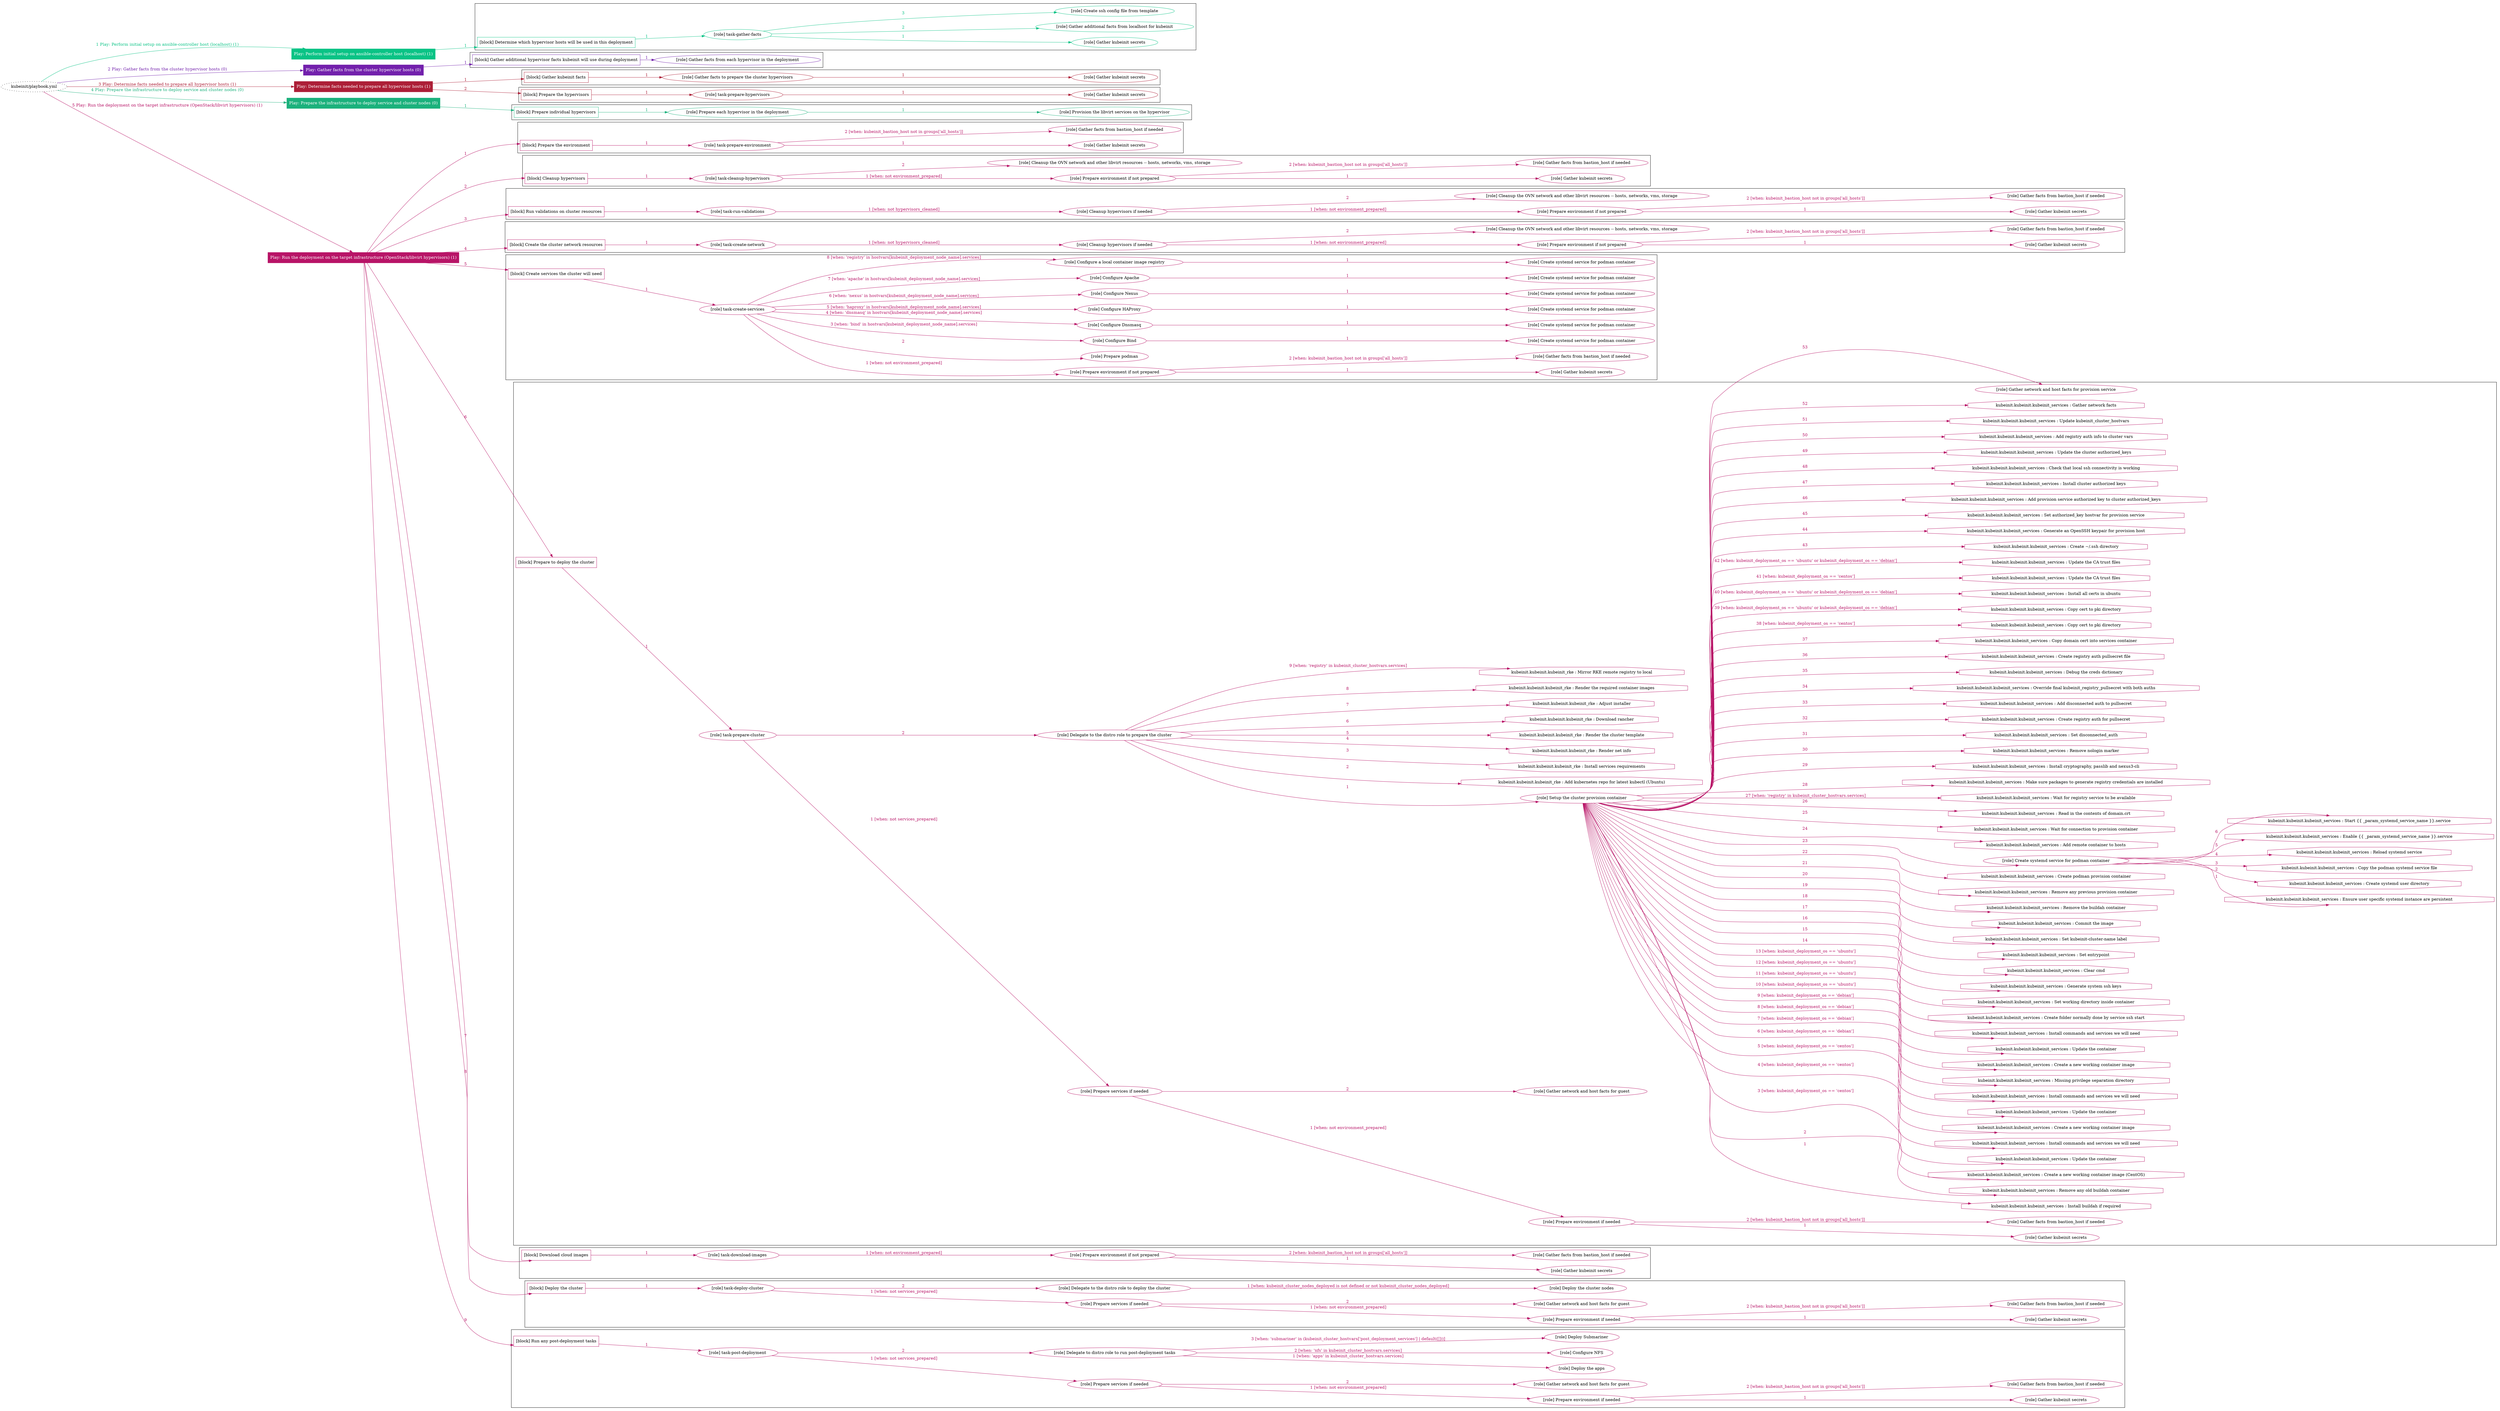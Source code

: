 digraph {
	graph [concentrate=true ordering=in rankdir=LR ratio=fill]
	edge [esep=5 sep=10]
	"kubeinit/playbook.yml" [URL="/home/runner/work/kubeinit/kubeinit/kubeinit/playbook.yml" id=playbook_2fa7b17f style=dotted]
	"kubeinit/playbook.yml" -> play_6db93ce9 [label="1 Play: Perform initial setup on ansible-controller host (localhost) (1)" color="#09c385" fontcolor="#09c385" id=edge_play_6db93ce9 labeltooltip="1 Play: Perform initial setup on ansible-controller host (localhost) (1)" tooltip="1 Play: Perform initial setup on ansible-controller host (localhost) (1)"]
	subgraph "Play: Perform initial setup on ansible-controller host (localhost) (1)" {
		play_6db93ce9 [label="Play: Perform initial setup on ansible-controller host (localhost) (1)" URL="/home/runner/work/kubeinit/kubeinit/kubeinit/playbook.yml" color="#09c385" fontcolor="#ffffff" id=play_6db93ce9 shape=box style=filled tooltip=localhost]
		play_6db93ce9 -> block_9cebdcce [label=1 color="#09c385" fontcolor="#09c385" id=edge_block_9cebdcce labeltooltip=1 tooltip=1]
		subgraph cluster_block_9cebdcce {
			block_9cebdcce [label="[block] Determine which hypervisor hosts will be used in this deployment" URL="/home/runner/work/kubeinit/kubeinit/kubeinit/playbook.yml" color="#09c385" id=block_9cebdcce labeltooltip="Determine which hypervisor hosts will be used in this deployment" shape=box tooltip="Determine which hypervisor hosts will be used in this deployment"]
			block_9cebdcce -> role_26dbcf7f [label="1 " color="#09c385" fontcolor="#09c385" id=edge_role_26dbcf7f labeltooltip="1 " tooltip="1 "]
			subgraph "task-gather-facts" {
				role_26dbcf7f [label="[role] task-gather-facts" URL="/home/runner/work/kubeinit/kubeinit/kubeinit/playbook.yml" color="#09c385" id=role_26dbcf7f tooltip="task-gather-facts"]
				role_26dbcf7f -> role_010e26be [label="1 " color="#09c385" fontcolor="#09c385" id=edge_role_010e26be labeltooltip="1 " tooltip="1 "]
				subgraph "Gather kubeinit secrets" {
					role_010e26be [label="[role] Gather kubeinit secrets" URL="/home/runner/.ansible/collections/ansible_collections/kubeinit/kubeinit/roles/kubeinit_prepare/tasks/build_hypervisors_group.yml" color="#09c385" id=role_010e26be tooltip="Gather kubeinit secrets"]
				}
				role_26dbcf7f -> role_99a9174f [label="2 " color="#09c385" fontcolor="#09c385" id=edge_role_99a9174f labeltooltip="2 " tooltip="2 "]
				subgraph "Gather additional facts from localhost for kubeinit" {
					role_99a9174f [label="[role] Gather additional facts from localhost for kubeinit" URL="/home/runner/.ansible/collections/ansible_collections/kubeinit/kubeinit/roles/kubeinit_prepare/tasks/build_hypervisors_group.yml" color="#09c385" id=role_99a9174f tooltip="Gather additional facts from localhost for kubeinit"]
				}
				role_26dbcf7f -> role_2df94b62 [label="3 " color="#09c385" fontcolor="#09c385" id=edge_role_2df94b62 labeltooltip="3 " tooltip="3 "]
				subgraph "Create ssh config file from template" {
					role_2df94b62 [label="[role] Create ssh config file from template" URL="/home/runner/.ansible/collections/ansible_collections/kubeinit/kubeinit/roles/kubeinit_prepare/tasks/build_hypervisors_group.yml" color="#09c385" id=role_2df94b62 tooltip="Create ssh config file from template"]
				}
			}
		}
	}
	"kubeinit/playbook.yml" -> play_0ea16a84 [label="2 Play: Gather facts from the cluster hypervisor hosts (0)" color="#7220ac" fontcolor="#7220ac" id=edge_play_0ea16a84 labeltooltip="2 Play: Gather facts from the cluster hypervisor hosts (0)" tooltip="2 Play: Gather facts from the cluster hypervisor hosts (0)"]
	subgraph "Play: Gather facts from the cluster hypervisor hosts (0)" {
		play_0ea16a84 [label="Play: Gather facts from the cluster hypervisor hosts (0)" URL="/home/runner/work/kubeinit/kubeinit/kubeinit/playbook.yml" color="#7220ac" fontcolor="#ffffff" id=play_0ea16a84 shape=box style=filled tooltip="Play: Gather facts from the cluster hypervisor hosts (0)"]
		play_0ea16a84 -> block_915b399c [label=1 color="#7220ac" fontcolor="#7220ac" id=edge_block_915b399c labeltooltip=1 tooltip=1]
		subgraph cluster_block_915b399c {
			block_915b399c [label="[block] Gather additional hypervisor facts kubeinit will use during deployment" URL="/home/runner/work/kubeinit/kubeinit/kubeinit/playbook.yml" color="#7220ac" id=block_915b399c labeltooltip="Gather additional hypervisor facts kubeinit will use during deployment" shape=box tooltip="Gather additional hypervisor facts kubeinit will use during deployment"]
			block_915b399c -> role_ca51ab05 [label="1 " color="#7220ac" fontcolor="#7220ac" id=edge_role_ca51ab05 labeltooltip="1 " tooltip="1 "]
			subgraph "Gather facts from each hypervisor in the deployment" {
				role_ca51ab05 [label="[role] Gather facts from each hypervisor in the deployment" URL="/home/runner/work/kubeinit/kubeinit/kubeinit/playbook.yml" color="#7220ac" id=role_ca51ab05 tooltip="Gather facts from each hypervisor in the deployment"]
			}
		}
	}
	"kubeinit/playbook.yml" -> play_77e2844b [label="3 Play: Determine facts needed to prepare all hypervisor hosts (1)" color="#ad1f37" fontcolor="#ad1f37" id=edge_play_77e2844b labeltooltip="3 Play: Determine facts needed to prepare all hypervisor hosts (1)" tooltip="3 Play: Determine facts needed to prepare all hypervisor hosts (1)"]
	subgraph "Play: Determine facts needed to prepare all hypervisor hosts (1)" {
		play_77e2844b [label="Play: Determine facts needed to prepare all hypervisor hosts (1)" URL="/home/runner/work/kubeinit/kubeinit/kubeinit/playbook.yml" color="#ad1f37" fontcolor="#ffffff" id=play_77e2844b shape=box style=filled tooltip=localhost]
		play_77e2844b -> block_244041e9 [label=1 color="#ad1f37" fontcolor="#ad1f37" id=edge_block_244041e9 labeltooltip=1 tooltip=1]
		subgraph cluster_block_244041e9 {
			block_244041e9 [label="[block] Gather kubeinit facts" URL="/home/runner/work/kubeinit/kubeinit/kubeinit/playbook.yml" color="#ad1f37" id=block_244041e9 labeltooltip="Gather kubeinit facts" shape=box tooltip="Gather kubeinit facts"]
			block_244041e9 -> role_36ee732b [label="1 " color="#ad1f37" fontcolor="#ad1f37" id=edge_role_36ee732b labeltooltip="1 " tooltip="1 "]
			subgraph "Gather facts to prepare the cluster hypervisors" {
				role_36ee732b [label="[role] Gather facts to prepare the cluster hypervisors" URL="/home/runner/work/kubeinit/kubeinit/kubeinit/playbook.yml" color="#ad1f37" id=role_36ee732b tooltip="Gather facts to prepare the cluster hypervisors"]
				role_36ee732b -> role_aa3ef6bd [label="1 " color="#ad1f37" fontcolor="#ad1f37" id=edge_role_aa3ef6bd labeltooltip="1 " tooltip="1 "]
				subgraph "Gather kubeinit secrets" {
					role_aa3ef6bd [label="[role] Gather kubeinit secrets" URL="/home/runner/.ansible/collections/ansible_collections/kubeinit/kubeinit/roles/kubeinit_prepare/tasks/gather_kubeinit_facts.yml" color="#ad1f37" id=role_aa3ef6bd tooltip="Gather kubeinit secrets"]
				}
			}
		}
		play_77e2844b -> block_767ae24f [label=2 color="#ad1f37" fontcolor="#ad1f37" id=edge_block_767ae24f labeltooltip=2 tooltip=2]
		subgraph cluster_block_767ae24f {
			block_767ae24f [label="[block] Prepare the hypervisors" URL="/home/runner/work/kubeinit/kubeinit/kubeinit/playbook.yml" color="#ad1f37" id=block_767ae24f labeltooltip="Prepare the hypervisors" shape=box tooltip="Prepare the hypervisors"]
			block_767ae24f -> role_2cafc839 [label="1 " color="#ad1f37" fontcolor="#ad1f37" id=edge_role_2cafc839 labeltooltip="1 " tooltip="1 "]
			subgraph "task-prepare-hypervisors" {
				role_2cafc839 [label="[role] task-prepare-hypervisors" URL="/home/runner/work/kubeinit/kubeinit/kubeinit/playbook.yml" color="#ad1f37" id=role_2cafc839 tooltip="task-prepare-hypervisors"]
				role_2cafc839 -> role_edfd797d [label="1 " color="#ad1f37" fontcolor="#ad1f37" id=edge_role_edfd797d labeltooltip="1 " tooltip="1 "]
				subgraph "Gather kubeinit secrets" {
					role_edfd797d [label="[role] Gather kubeinit secrets" URL="/home/runner/.ansible/collections/ansible_collections/kubeinit/kubeinit/roles/kubeinit_prepare/tasks/gather_kubeinit_facts.yml" color="#ad1f37" id=role_edfd797d tooltip="Gather kubeinit secrets"]
				}
			}
		}
	}
	"kubeinit/playbook.yml" -> play_39951e57 [label="4 Play: Prepare the infrastructure to deploy service and cluster nodes (0)" color="#1bb17c" fontcolor="#1bb17c" id=edge_play_39951e57 labeltooltip="4 Play: Prepare the infrastructure to deploy service and cluster nodes (0)" tooltip="4 Play: Prepare the infrastructure to deploy service and cluster nodes (0)"]
	subgraph "Play: Prepare the infrastructure to deploy service and cluster nodes (0)" {
		play_39951e57 [label="Play: Prepare the infrastructure to deploy service and cluster nodes (0)" URL="/home/runner/work/kubeinit/kubeinit/kubeinit/playbook.yml" color="#1bb17c" fontcolor="#ffffff" id=play_39951e57 shape=box style=filled tooltip="Play: Prepare the infrastructure to deploy service and cluster nodes (0)"]
		play_39951e57 -> block_fb21bcb0 [label=1 color="#1bb17c" fontcolor="#1bb17c" id=edge_block_fb21bcb0 labeltooltip=1 tooltip=1]
		subgraph cluster_block_fb21bcb0 {
			block_fb21bcb0 [label="[block] Prepare individual hypervisors" URL="/home/runner/work/kubeinit/kubeinit/kubeinit/playbook.yml" color="#1bb17c" id=block_fb21bcb0 labeltooltip="Prepare individual hypervisors" shape=box tooltip="Prepare individual hypervisors"]
			block_fb21bcb0 -> role_9376ebdf [label="1 " color="#1bb17c" fontcolor="#1bb17c" id=edge_role_9376ebdf labeltooltip="1 " tooltip="1 "]
			subgraph "Prepare each hypervisor in the deployment" {
				role_9376ebdf [label="[role] Prepare each hypervisor in the deployment" URL="/home/runner/work/kubeinit/kubeinit/kubeinit/playbook.yml" color="#1bb17c" id=role_9376ebdf tooltip="Prepare each hypervisor in the deployment"]
				role_9376ebdf -> role_cdbbdf48 [label="1 " color="#1bb17c" fontcolor="#1bb17c" id=edge_role_cdbbdf48 labeltooltip="1 " tooltip="1 "]
				subgraph "Provision the libvirt services on the hypervisor" {
					role_cdbbdf48 [label="[role] Provision the libvirt services on the hypervisor" URL="/home/runner/.ansible/collections/ansible_collections/kubeinit/kubeinit/roles/kubeinit_prepare/tasks/prepare_hypervisor.yml" color="#1bb17c" id=role_cdbbdf48 tooltip="Provision the libvirt services on the hypervisor"]
				}
			}
		}
	}
	"kubeinit/playbook.yml" -> play_75b28a26 [label="5 Play: Run the deployment on the target infrastructure (OpenStack/libvirt hypervisors) (1)" color="#b81467" fontcolor="#b81467" id=edge_play_75b28a26 labeltooltip="5 Play: Run the deployment on the target infrastructure (OpenStack/libvirt hypervisors) (1)" tooltip="5 Play: Run the deployment on the target infrastructure (OpenStack/libvirt hypervisors) (1)"]
	subgraph "Play: Run the deployment on the target infrastructure (OpenStack/libvirt hypervisors) (1)" {
		play_75b28a26 [label="Play: Run the deployment on the target infrastructure (OpenStack/libvirt hypervisors) (1)" URL="/home/runner/work/kubeinit/kubeinit/kubeinit/playbook.yml" color="#b81467" fontcolor="#ffffff" id=play_75b28a26 shape=box style=filled tooltip=localhost]
		play_75b28a26 -> block_39466f20 [label=1 color="#b81467" fontcolor="#b81467" id=edge_block_39466f20 labeltooltip=1 tooltip=1]
		subgraph cluster_block_39466f20 {
			block_39466f20 [label="[block] Prepare the environment" URL="/home/runner/work/kubeinit/kubeinit/kubeinit/playbook.yml" color="#b81467" id=block_39466f20 labeltooltip="Prepare the environment" shape=box tooltip="Prepare the environment"]
			block_39466f20 -> role_cad7335c [label="1 " color="#b81467" fontcolor="#b81467" id=edge_role_cad7335c labeltooltip="1 " tooltip="1 "]
			subgraph "task-prepare-environment" {
				role_cad7335c [label="[role] task-prepare-environment" URL="/home/runner/work/kubeinit/kubeinit/kubeinit/playbook.yml" color="#b81467" id=role_cad7335c tooltip="task-prepare-environment"]
				role_cad7335c -> role_9da3f463 [label="1 " color="#b81467" fontcolor="#b81467" id=edge_role_9da3f463 labeltooltip="1 " tooltip="1 "]
				subgraph "Gather kubeinit secrets" {
					role_9da3f463 [label="[role] Gather kubeinit secrets" URL="/home/runner/.ansible/collections/ansible_collections/kubeinit/kubeinit/roles/kubeinit_prepare/tasks/gather_kubeinit_facts.yml" color="#b81467" id=role_9da3f463 tooltip="Gather kubeinit secrets"]
				}
				role_cad7335c -> role_b25e7cf0 [label="2 [when: kubeinit_bastion_host not in groups['all_hosts']]" color="#b81467" fontcolor="#b81467" id=edge_role_b25e7cf0 labeltooltip="2 [when: kubeinit_bastion_host not in groups['all_hosts']]" tooltip="2 [when: kubeinit_bastion_host not in groups['all_hosts']]"]
				subgraph "Gather facts from bastion_host if needed" {
					role_b25e7cf0 [label="[role] Gather facts from bastion_host if needed" URL="/home/runner/.ansible/collections/ansible_collections/kubeinit/kubeinit/roles/kubeinit_prepare/tasks/main.yml" color="#b81467" id=role_b25e7cf0 tooltip="Gather facts from bastion_host if needed"]
				}
			}
		}
		play_75b28a26 -> block_0e3a479a [label=2 color="#b81467" fontcolor="#b81467" id=edge_block_0e3a479a labeltooltip=2 tooltip=2]
		subgraph cluster_block_0e3a479a {
			block_0e3a479a [label="[block] Cleanup hypervisors" URL="/home/runner/work/kubeinit/kubeinit/kubeinit/playbook.yml" color="#b81467" id=block_0e3a479a labeltooltip="Cleanup hypervisors" shape=box tooltip="Cleanup hypervisors"]
			block_0e3a479a -> role_adaeaa69 [label="1 " color="#b81467" fontcolor="#b81467" id=edge_role_adaeaa69 labeltooltip="1 " tooltip="1 "]
			subgraph "task-cleanup-hypervisors" {
				role_adaeaa69 [label="[role] task-cleanup-hypervisors" URL="/home/runner/work/kubeinit/kubeinit/kubeinit/playbook.yml" color="#b81467" id=role_adaeaa69 tooltip="task-cleanup-hypervisors"]
				role_adaeaa69 -> role_147719f5 [label="1 [when: not environment_prepared]" color="#b81467" fontcolor="#b81467" id=edge_role_147719f5 labeltooltip="1 [when: not environment_prepared]" tooltip="1 [when: not environment_prepared]"]
				subgraph "Prepare environment if not prepared" {
					role_147719f5 [label="[role] Prepare environment if not prepared" URL="/home/runner/.ansible/collections/ansible_collections/kubeinit/kubeinit/roles/kubeinit_libvirt/tasks/cleanup_hypervisors.yml" color="#b81467" id=role_147719f5 tooltip="Prepare environment if not prepared"]
					role_147719f5 -> role_a84c0bd8 [label="1 " color="#b81467" fontcolor="#b81467" id=edge_role_a84c0bd8 labeltooltip="1 " tooltip="1 "]
					subgraph "Gather kubeinit secrets" {
						role_a84c0bd8 [label="[role] Gather kubeinit secrets" URL="/home/runner/.ansible/collections/ansible_collections/kubeinit/kubeinit/roles/kubeinit_prepare/tasks/gather_kubeinit_facts.yml" color="#b81467" id=role_a84c0bd8 tooltip="Gather kubeinit secrets"]
					}
					role_147719f5 -> role_cef12a90 [label="2 [when: kubeinit_bastion_host not in groups['all_hosts']]" color="#b81467" fontcolor="#b81467" id=edge_role_cef12a90 labeltooltip="2 [when: kubeinit_bastion_host not in groups['all_hosts']]" tooltip="2 [when: kubeinit_bastion_host not in groups['all_hosts']]"]
					subgraph "Gather facts from bastion_host if needed" {
						role_cef12a90 [label="[role] Gather facts from bastion_host if needed" URL="/home/runner/.ansible/collections/ansible_collections/kubeinit/kubeinit/roles/kubeinit_prepare/tasks/main.yml" color="#b81467" id=role_cef12a90 tooltip="Gather facts from bastion_host if needed"]
					}
				}
				role_adaeaa69 -> role_b1e91ada [label="2 " color="#b81467" fontcolor="#b81467" id=edge_role_b1e91ada labeltooltip="2 " tooltip="2 "]
				subgraph "Cleanup the OVN network and other libvirt resources -- hosts, networks, vms, storage" {
					role_b1e91ada [label="[role] Cleanup the OVN network and other libvirt resources -- hosts, networks, vms, storage" URL="/home/runner/.ansible/collections/ansible_collections/kubeinit/kubeinit/roles/kubeinit_libvirt/tasks/cleanup_hypervisors.yml" color="#b81467" id=role_b1e91ada tooltip="Cleanup the OVN network and other libvirt resources -- hosts, networks, vms, storage"]
				}
			}
		}
		play_75b28a26 -> block_5580986e [label=3 color="#b81467" fontcolor="#b81467" id=edge_block_5580986e labeltooltip=3 tooltip=3]
		subgraph cluster_block_5580986e {
			block_5580986e [label="[block] Run validations on cluster resources" URL="/home/runner/work/kubeinit/kubeinit/kubeinit/playbook.yml" color="#b81467" id=block_5580986e labeltooltip="Run validations on cluster resources" shape=box tooltip="Run validations on cluster resources"]
			block_5580986e -> role_2d86042c [label="1 " color="#b81467" fontcolor="#b81467" id=edge_role_2d86042c labeltooltip="1 " tooltip="1 "]
			subgraph "task-run-validations" {
				role_2d86042c [label="[role] task-run-validations" URL="/home/runner/work/kubeinit/kubeinit/kubeinit/playbook.yml" color="#b81467" id=role_2d86042c tooltip="task-run-validations"]
				role_2d86042c -> role_7f3e5fa9 [label="1 [when: not hypervisors_cleaned]" color="#b81467" fontcolor="#b81467" id=edge_role_7f3e5fa9 labeltooltip="1 [when: not hypervisors_cleaned]" tooltip="1 [when: not hypervisors_cleaned]"]
				subgraph "Cleanup hypervisors if needed" {
					role_7f3e5fa9 [label="[role] Cleanup hypervisors if needed" URL="/home/runner/.ansible/collections/ansible_collections/kubeinit/kubeinit/roles/kubeinit_validations/tasks/main.yml" color="#b81467" id=role_7f3e5fa9 tooltip="Cleanup hypervisors if needed"]
					role_7f3e5fa9 -> role_1e92a830 [label="1 [when: not environment_prepared]" color="#b81467" fontcolor="#b81467" id=edge_role_1e92a830 labeltooltip="1 [when: not environment_prepared]" tooltip="1 [when: not environment_prepared]"]
					subgraph "Prepare environment if not prepared" {
						role_1e92a830 [label="[role] Prepare environment if not prepared" URL="/home/runner/.ansible/collections/ansible_collections/kubeinit/kubeinit/roles/kubeinit_libvirt/tasks/cleanup_hypervisors.yml" color="#b81467" id=role_1e92a830 tooltip="Prepare environment if not prepared"]
						role_1e92a830 -> role_f942e307 [label="1 " color="#b81467" fontcolor="#b81467" id=edge_role_f942e307 labeltooltip="1 " tooltip="1 "]
						subgraph "Gather kubeinit secrets" {
							role_f942e307 [label="[role] Gather kubeinit secrets" URL="/home/runner/.ansible/collections/ansible_collections/kubeinit/kubeinit/roles/kubeinit_prepare/tasks/gather_kubeinit_facts.yml" color="#b81467" id=role_f942e307 tooltip="Gather kubeinit secrets"]
						}
						role_1e92a830 -> role_63282f15 [label="2 [when: kubeinit_bastion_host not in groups['all_hosts']]" color="#b81467" fontcolor="#b81467" id=edge_role_63282f15 labeltooltip="2 [when: kubeinit_bastion_host not in groups['all_hosts']]" tooltip="2 [when: kubeinit_bastion_host not in groups['all_hosts']]"]
						subgraph "Gather facts from bastion_host if needed" {
							role_63282f15 [label="[role] Gather facts from bastion_host if needed" URL="/home/runner/.ansible/collections/ansible_collections/kubeinit/kubeinit/roles/kubeinit_prepare/tasks/main.yml" color="#b81467" id=role_63282f15 tooltip="Gather facts from bastion_host if needed"]
						}
					}
					role_7f3e5fa9 -> role_e46ab070 [label="2 " color="#b81467" fontcolor="#b81467" id=edge_role_e46ab070 labeltooltip="2 " tooltip="2 "]
					subgraph "Cleanup the OVN network and other libvirt resources -- hosts, networks, vms, storage" {
						role_e46ab070 [label="[role] Cleanup the OVN network and other libvirt resources -- hosts, networks, vms, storage" URL="/home/runner/.ansible/collections/ansible_collections/kubeinit/kubeinit/roles/kubeinit_libvirt/tasks/cleanup_hypervisors.yml" color="#b81467" id=role_e46ab070 tooltip="Cleanup the OVN network and other libvirt resources -- hosts, networks, vms, storage"]
					}
				}
			}
		}
		play_75b28a26 -> block_c20c3ef6 [label=4 color="#b81467" fontcolor="#b81467" id=edge_block_c20c3ef6 labeltooltip=4 tooltip=4]
		subgraph cluster_block_c20c3ef6 {
			block_c20c3ef6 [label="[block] Create the cluster network resources" URL="/home/runner/work/kubeinit/kubeinit/kubeinit/playbook.yml" color="#b81467" id=block_c20c3ef6 labeltooltip="Create the cluster network resources" shape=box tooltip="Create the cluster network resources"]
			block_c20c3ef6 -> role_b192034d [label="1 " color="#b81467" fontcolor="#b81467" id=edge_role_b192034d labeltooltip="1 " tooltip="1 "]
			subgraph "task-create-network" {
				role_b192034d [label="[role] task-create-network" URL="/home/runner/work/kubeinit/kubeinit/kubeinit/playbook.yml" color="#b81467" id=role_b192034d tooltip="task-create-network"]
				role_b192034d -> role_cd6ee758 [label="1 [when: not hypervisors_cleaned]" color="#b81467" fontcolor="#b81467" id=edge_role_cd6ee758 labeltooltip="1 [when: not hypervisors_cleaned]" tooltip="1 [when: not hypervisors_cleaned]"]
				subgraph "Cleanup hypervisors if needed" {
					role_cd6ee758 [label="[role] Cleanup hypervisors if needed" URL="/home/runner/.ansible/collections/ansible_collections/kubeinit/kubeinit/roles/kubeinit_libvirt/tasks/create_network.yml" color="#b81467" id=role_cd6ee758 tooltip="Cleanup hypervisors if needed"]
					role_cd6ee758 -> role_aa802a79 [label="1 [when: not environment_prepared]" color="#b81467" fontcolor="#b81467" id=edge_role_aa802a79 labeltooltip="1 [when: not environment_prepared]" tooltip="1 [when: not environment_prepared]"]
					subgraph "Prepare environment if not prepared" {
						role_aa802a79 [label="[role] Prepare environment if not prepared" URL="/home/runner/.ansible/collections/ansible_collections/kubeinit/kubeinit/roles/kubeinit_libvirt/tasks/cleanup_hypervisors.yml" color="#b81467" id=role_aa802a79 tooltip="Prepare environment if not prepared"]
						role_aa802a79 -> role_b043bd9e [label="1 " color="#b81467" fontcolor="#b81467" id=edge_role_b043bd9e labeltooltip="1 " tooltip="1 "]
						subgraph "Gather kubeinit secrets" {
							role_b043bd9e [label="[role] Gather kubeinit secrets" URL="/home/runner/.ansible/collections/ansible_collections/kubeinit/kubeinit/roles/kubeinit_prepare/tasks/gather_kubeinit_facts.yml" color="#b81467" id=role_b043bd9e tooltip="Gather kubeinit secrets"]
						}
						role_aa802a79 -> role_642c4119 [label="2 [when: kubeinit_bastion_host not in groups['all_hosts']]" color="#b81467" fontcolor="#b81467" id=edge_role_642c4119 labeltooltip="2 [when: kubeinit_bastion_host not in groups['all_hosts']]" tooltip="2 [when: kubeinit_bastion_host not in groups['all_hosts']]"]
						subgraph "Gather facts from bastion_host if needed" {
							role_642c4119 [label="[role] Gather facts from bastion_host if needed" URL="/home/runner/.ansible/collections/ansible_collections/kubeinit/kubeinit/roles/kubeinit_prepare/tasks/main.yml" color="#b81467" id=role_642c4119 tooltip="Gather facts from bastion_host if needed"]
						}
					}
					role_cd6ee758 -> role_3fcca5ba [label="2 " color="#b81467" fontcolor="#b81467" id=edge_role_3fcca5ba labeltooltip="2 " tooltip="2 "]
					subgraph "Cleanup the OVN network and other libvirt resources -- hosts, networks, vms, storage" {
						role_3fcca5ba [label="[role] Cleanup the OVN network and other libvirt resources -- hosts, networks, vms, storage" URL="/home/runner/.ansible/collections/ansible_collections/kubeinit/kubeinit/roles/kubeinit_libvirt/tasks/cleanup_hypervisors.yml" color="#b81467" id=role_3fcca5ba tooltip="Cleanup the OVN network and other libvirt resources -- hosts, networks, vms, storage"]
					}
				}
			}
		}
		play_75b28a26 -> block_cfdf5c30 [label=5 color="#b81467" fontcolor="#b81467" id=edge_block_cfdf5c30 labeltooltip=5 tooltip=5]
		subgraph cluster_block_cfdf5c30 {
			block_cfdf5c30 [label="[block] Create services the cluster will need" URL="/home/runner/work/kubeinit/kubeinit/kubeinit/playbook.yml" color="#b81467" id=block_cfdf5c30 labeltooltip="Create services the cluster will need" shape=box tooltip="Create services the cluster will need"]
			block_cfdf5c30 -> role_2c1d1309 [label="1 " color="#b81467" fontcolor="#b81467" id=edge_role_2c1d1309 labeltooltip="1 " tooltip="1 "]
			subgraph "task-create-services" {
				role_2c1d1309 [label="[role] task-create-services" URL="/home/runner/work/kubeinit/kubeinit/kubeinit/playbook.yml" color="#b81467" id=role_2c1d1309 tooltip="task-create-services"]
				role_2c1d1309 -> role_b0e55056 [label="1 [when: not environment_prepared]" color="#b81467" fontcolor="#b81467" id=edge_role_b0e55056 labeltooltip="1 [when: not environment_prepared]" tooltip="1 [when: not environment_prepared]"]
				subgraph "Prepare environment if not prepared" {
					role_b0e55056 [label="[role] Prepare environment if not prepared" URL="/home/runner/.ansible/collections/ansible_collections/kubeinit/kubeinit/roles/kubeinit_services/tasks/main.yml" color="#b81467" id=role_b0e55056 tooltip="Prepare environment if not prepared"]
					role_b0e55056 -> role_58159cb7 [label="1 " color="#b81467" fontcolor="#b81467" id=edge_role_58159cb7 labeltooltip="1 " tooltip="1 "]
					subgraph "Gather kubeinit secrets" {
						role_58159cb7 [label="[role] Gather kubeinit secrets" URL="/home/runner/.ansible/collections/ansible_collections/kubeinit/kubeinit/roles/kubeinit_prepare/tasks/gather_kubeinit_facts.yml" color="#b81467" id=role_58159cb7 tooltip="Gather kubeinit secrets"]
					}
					role_b0e55056 -> role_afba3814 [label="2 [when: kubeinit_bastion_host not in groups['all_hosts']]" color="#b81467" fontcolor="#b81467" id=edge_role_afba3814 labeltooltip="2 [when: kubeinit_bastion_host not in groups['all_hosts']]" tooltip="2 [when: kubeinit_bastion_host not in groups['all_hosts']]"]
					subgraph "Gather facts from bastion_host if needed" {
						role_afba3814 [label="[role] Gather facts from bastion_host if needed" URL="/home/runner/.ansible/collections/ansible_collections/kubeinit/kubeinit/roles/kubeinit_prepare/tasks/main.yml" color="#b81467" id=role_afba3814 tooltip="Gather facts from bastion_host if needed"]
					}
				}
				role_2c1d1309 -> role_27b03948 [label="2 " color="#b81467" fontcolor="#b81467" id=edge_role_27b03948 labeltooltip="2 " tooltip="2 "]
				subgraph "Prepare podman" {
					role_27b03948 [label="[role] Prepare podman" URL="/home/runner/.ansible/collections/ansible_collections/kubeinit/kubeinit/roles/kubeinit_services/tasks/00_create_service_pod.yml" color="#b81467" id=role_27b03948 tooltip="Prepare podman"]
				}
				role_2c1d1309 -> role_5d95c291 [label="3 [when: 'bind' in hostvars[kubeinit_deployment_node_name].services]" color="#b81467" fontcolor="#b81467" id=edge_role_5d95c291 labeltooltip="3 [when: 'bind' in hostvars[kubeinit_deployment_node_name].services]" tooltip="3 [when: 'bind' in hostvars[kubeinit_deployment_node_name].services]"]
				subgraph "Configure Bind" {
					role_5d95c291 [label="[role] Configure Bind" URL="/home/runner/.ansible/collections/ansible_collections/kubeinit/kubeinit/roles/kubeinit_services/tasks/start_services_containers.yml" color="#b81467" id=role_5d95c291 tooltip="Configure Bind"]
					role_5d95c291 -> role_81c74a11 [label="1 " color="#b81467" fontcolor="#b81467" id=edge_role_81c74a11 labeltooltip="1 " tooltip="1 "]
					subgraph "Create systemd service for podman container" {
						role_81c74a11 [label="[role] Create systemd service for podman container" URL="/home/runner/.ansible/collections/ansible_collections/kubeinit/kubeinit/roles/kubeinit_bind/tasks/main.yml" color="#b81467" id=role_81c74a11 tooltip="Create systemd service for podman container"]
					}
				}
				role_2c1d1309 -> role_4829684d [label="4 [when: 'dnsmasq' in hostvars[kubeinit_deployment_node_name].services]" color="#b81467" fontcolor="#b81467" id=edge_role_4829684d labeltooltip="4 [when: 'dnsmasq' in hostvars[kubeinit_deployment_node_name].services]" tooltip="4 [when: 'dnsmasq' in hostvars[kubeinit_deployment_node_name].services]"]
				subgraph "Configure Dnsmasq" {
					role_4829684d [label="[role] Configure Dnsmasq" URL="/home/runner/.ansible/collections/ansible_collections/kubeinit/kubeinit/roles/kubeinit_services/tasks/start_services_containers.yml" color="#b81467" id=role_4829684d tooltip="Configure Dnsmasq"]
					role_4829684d -> role_6ed9763c [label="1 " color="#b81467" fontcolor="#b81467" id=edge_role_6ed9763c labeltooltip="1 " tooltip="1 "]
					subgraph "Create systemd service for podman container" {
						role_6ed9763c [label="[role] Create systemd service for podman container" URL="/home/runner/.ansible/collections/ansible_collections/kubeinit/kubeinit/roles/kubeinit_dnsmasq/tasks/main.yml" color="#b81467" id=role_6ed9763c tooltip="Create systemd service for podman container"]
					}
				}
				role_2c1d1309 -> role_d31467a3 [label="5 [when: 'haproxy' in hostvars[kubeinit_deployment_node_name].services]" color="#b81467" fontcolor="#b81467" id=edge_role_d31467a3 labeltooltip="5 [when: 'haproxy' in hostvars[kubeinit_deployment_node_name].services]" tooltip="5 [when: 'haproxy' in hostvars[kubeinit_deployment_node_name].services]"]
				subgraph "Configure HAProxy" {
					role_d31467a3 [label="[role] Configure HAProxy" URL="/home/runner/.ansible/collections/ansible_collections/kubeinit/kubeinit/roles/kubeinit_services/tasks/start_services_containers.yml" color="#b81467" id=role_d31467a3 tooltip="Configure HAProxy"]
					role_d31467a3 -> role_03b2bacf [label="1 " color="#b81467" fontcolor="#b81467" id=edge_role_03b2bacf labeltooltip="1 " tooltip="1 "]
					subgraph "Create systemd service for podman container" {
						role_03b2bacf [label="[role] Create systemd service for podman container" URL="/home/runner/.ansible/collections/ansible_collections/kubeinit/kubeinit/roles/kubeinit_haproxy/tasks/main.yml" color="#b81467" id=role_03b2bacf tooltip="Create systemd service for podman container"]
					}
				}
				role_2c1d1309 -> role_2b112135 [label="6 [when: 'nexus' in hostvars[kubeinit_deployment_node_name].services]" color="#b81467" fontcolor="#b81467" id=edge_role_2b112135 labeltooltip="6 [when: 'nexus' in hostvars[kubeinit_deployment_node_name].services]" tooltip="6 [when: 'nexus' in hostvars[kubeinit_deployment_node_name].services]"]
				subgraph "Configure Nexus" {
					role_2b112135 [label="[role] Configure Nexus" URL="/home/runner/.ansible/collections/ansible_collections/kubeinit/kubeinit/roles/kubeinit_services/tasks/start_services_containers.yml" color="#b81467" id=role_2b112135 tooltip="Configure Nexus"]
					role_2b112135 -> role_bc24924f [label="1 " color="#b81467" fontcolor="#b81467" id=edge_role_bc24924f labeltooltip="1 " tooltip="1 "]
					subgraph "Create systemd service for podman container" {
						role_bc24924f [label="[role] Create systemd service for podman container" URL="/home/runner/.ansible/collections/ansible_collections/kubeinit/kubeinit/roles/kubeinit_nexus/tasks/main.yml" color="#b81467" id=role_bc24924f tooltip="Create systemd service for podman container"]
					}
				}
				role_2c1d1309 -> role_79bc8d4c [label="7 [when: 'apache' in hostvars[kubeinit_deployment_node_name].services]" color="#b81467" fontcolor="#b81467" id=edge_role_79bc8d4c labeltooltip="7 [when: 'apache' in hostvars[kubeinit_deployment_node_name].services]" tooltip="7 [when: 'apache' in hostvars[kubeinit_deployment_node_name].services]"]
				subgraph "Configure Apache" {
					role_79bc8d4c [label="[role] Configure Apache" URL="/home/runner/.ansible/collections/ansible_collections/kubeinit/kubeinit/roles/kubeinit_services/tasks/start_services_containers.yml" color="#b81467" id=role_79bc8d4c tooltip="Configure Apache"]
					role_79bc8d4c -> role_0bc5d201 [label="1 " color="#b81467" fontcolor="#b81467" id=edge_role_0bc5d201 labeltooltip="1 " tooltip="1 "]
					subgraph "Create systemd service for podman container" {
						role_0bc5d201 [label="[role] Create systemd service for podman container" URL="/home/runner/.ansible/collections/ansible_collections/kubeinit/kubeinit/roles/kubeinit_apache/tasks/main.yml" color="#b81467" id=role_0bc5d201 tooltip="Create systemd service for podman container"]
					}
				}
				role_2c1d1309 -> role_4f8fce4d [label="8 [when: 'registry' in hostvars[kubeinit_deployment_node_name].services]" color="#b81467" fontcolor="#b81467" id=edge_role_4f8fce4d labeltooltip="8 [when: 'registry' in hostvars[kubeinit_deployment_node_name].services]" tooltip="8 [when: 'registry' in hostvars[kubeinit_deployment_node_name].services]"]
				subgraph "Configure a local container image registry" {
					role_4f8fce4d [label="[role] Configure a local container image registry" URL="/home/runner/.ansible/collections/ansible_collections/kubeinit/kubeinit/roles/kubeinit_services/tasks/start_services_containers.yml" color="#b81467" id=role_4f8fce4d tooltip="Configure a local container image registry"]
					role_4f8fce4d -> role_6afd6c90 [label="1 " color="#b81467" fontcolor="#b81467" id=edge_role_6afd6c90 labeltooltip="1 " tooltip="1 "]
					subgraph "Create systemd service for podman container" {
						role_6afd6c90 [label="[role] Create systemd service for podman container" URL="/home/runner/.ansible/collections/ansible_collections/kubeinit/kubeinit/roles/kubeinit_registry/tasks/main.yml" color="#b81467" id=role_6afd6c90 tooltip="Create systemd service for podman container"]
					}
				}
			}
		}
		play_75b28a26 -> block_25dd41e0 [label=6 color="#b81467" fontcolor="#b81467" id=edge_block_25dd41e0 labeltooltip=6 tooltip=6]
		subgraph cluster_block_25dd41e0 {
			block_25dd41e0 [label="[block] Prepare to deploy the cluster" URL="/home/runner/work/kubeinit/kubeinit/kubeinit/playbook.yml" color="#b81467" id=block_25dd41e0 labeltooltip="Prepare to deploy the cluster" shape=box tooltip="Prepare to deploy the cluster"]
			block_25dd41e0 -> role_62c4a77f [label="1 " color="#b81467" fontcolor="#b81467" id=edge_role_62c4a77f labeltooltip="1 " tooltip="1 "]
			subgraph "task-prepare-cluster" {
				role_62c4a77f [label="[role] task-prepare-cluster" URL="/home/runner/work/kubeinit/kubeinit/kubeinit/playbook.yml" color="#b81467" id=role_62c4a77f tooltip="task-prepare-cluster"]
				role_62c4a77f -> role_b41ee73e [label="1 [when: not services_prepared]" color="#b81467" fontcolor="#b81467" id=edge_role_b41ee73e labeltooltip="1 [when: not services_prepared]" tooltip="1 [when: not services_prepared]"]
				subgraph "Prepare services if needed" {
					role_b41ee73e [label="[role] Prepare services if needed" URL="/home/runner/.ansible/collections/ansible_collections/kubeinit/kubeinit/roles/kubeinit_prepare/tasks/prepare_cluster.yml" color="#b81467" id=role_b41ee73e tooltip="Prepare services if needed"]
					role_b41ee73e -> role_1ce72ff6 [label="1 [when: not environment_prepared]" color="#b81467" fontcolor="#b81467" id=edge_role_1ce72ff6 labeltooltip="1 [when: not environment_prepared]" tooltip="1 [when: not environment_prepared]"]
					subgraph "Prepare environment if needed" {
						role_1ce72ff6 [label="[role] Prepare environment if needed" URL="/home/runner/.ansible/collections/ansible_collections/kubeinit/kubeinit/roles/kubeinit_services/tasks/prepare_services.yml" color="#b81467" id=role_1ce72ff6 tooltip="Prepare environment if needed"]
						role_1ce72ff6 -> role_98801151 [label="1 " color="#b81467" fontcolor="#b81467" id=edge_role_98801151 labeltooltip="1 " tooltip="1 "]
						subgraph "Gather kubeinit secrets" {
							role_98801151 [label="[role] Gather kubeinit secrets" URL="/home/runner/.ansible/collections/ansible_collections/kubeinit/kubeinit/roles/kubeinit_prepare/tasks/gather_kubeinit_facts.yml" color="#b81467" id=role_98801151 tooltip="Gather kubeinit secrets"]
						}
						role_1ce72ff6 -> role_48eef324 [label="2 [when: kubeinit_bastion_host not in groups['all_hosts']]" color="#b81467" fontcolor="#b81467" id=edge_role_48eef324 labeltooltip="2 [when: kubeinit_bastion_host not in groups['all_hosts']]" tooltip="2 [when: kubeinit_bastion_host not in groups['all_hosts']]"]
						subgraph "Gather facts from bastion_host if needed" {
							role_48eef324 [label="[role] Gather facts from bastion_host if needed" URL="/home/runner/.ansible/collections/ansible_collections/kubeinit/kubeinit/roles/kubeinit_prepare/tasks/main.yml" color="#b81467" id=role_48eef324 tooltip="Gather facts from bastion_host if needed"]
						}
					}
					role_b41ee73e -> role_6a971bdd [label="2 " color="#b81467" fontcolor="#b81467" id=edge_role_6a971bdd labeltooltip="2 " tooltip="2 "]
					subgraph "Gather network and host facts for guest" {
						role_6a971bdd [label="[role] Gather network and host facts for guest" URL="/home/runner/.ansible/collections/ansible_collections/kubeinit/kubeinit/roles/kubeinit_services/tasks/prepare_services.yml" color="#b81467" id=role_6a971bdd tooltip="Gather network and host facts for guest"]
					}
				}
				role_62c4a77f -> role_ac66a3f2 [label="2 " color="#b81467" fontcolor="#b81467" id=edge_role_ac66a3f2 labeltooltip="2 " tooltip="2 "]
				subgraph "Delegate to the distro role to prepare the cluster" {
					role_ac66a3f2 [label="[role] Delegate to the distro role to prepare the cluster" URL="/home/runner/.ansible/collections/ansible_collections/kubeinit/kubeinit/roles/kubeinit_prepare/tasks/prepare_cluster.yml" color="#b81467" id=role_ac66a3f2 tooltip="Delegate to the distro role to prepare the cluster"]
					role_ac66a3f2 -> role_dd401ae3 [label="1 " color="#b81467" fontcolor="#b81467" id=edge_role_dd401ae3 labeltooltip="1 " tooltip="1 "]
					subgraph "Setup the cluster provision container" {
						role_dd401ae3 [label="[role] Setup the cluster provision container" URL="/home/runner/.ansible/collections/ansible_collections/kubeinit/kubeinit/roles/kubeinit_rke/tasks/prepare_cluster.yml" color="#b81467" id=role_dd401ae3 tooltip="Setup the cluster provision container"]
						task_e3951f5e [label="kubeinit.kubeinit.kubeinit_services : Install buildah if required" URL="/home/runner/.ansible/collections/ansible_collections/kubeinit/kubeinit/roles/kubeinit_services/tasks/create_provision_container.yml" color="#b81467" id=task_e3951f5e shape=octagon tooltip="kubeinit.kubeinit.kubeinit_services : Install buildah if required"]
						role_dd401ae3 -> task_e3951f5e [label="1 " color="#b81467" fontcolor="#b81467" id=edge_task_e3951f5e labeltooltip="1 " tooltip="1 "]
						task_4f1ce073 [label="kubeinit.kubeinit.kubeinit_services : Remove any old buildah container" URL="/home/runner/.ansible/collections/ansible_collections/kubeinit/kubeinit/roles/kubeinit_services/tasks/create_provision_container.yml" color="#b81467" id=task_4f1ce073 shape=octagon tooltip="kubeinit.kubeinit.kubeinit_services : Remove any old buildah container"]
						role_dd401ae3 -> task_4f1ce073 [label="2 " color="#b81467" fontcolor="#b81467" id=edge_task_4f1ce073 labeltooltip="2 " tooltip="2 "]
						task_4bca8d6e [label="kubeinit.kubeinit.kubeinit_services : Create a new working container image (CentOS)" URL="/home/runner/.ansible/collections/ansible_collections/kubeinit/kubeinit/roles/kubeinit_services/tasks/create_provision_container.yml" color="#b81467" id=task_4bca8d6e shape=octagon tooltip="kubeinit.kubeinit.kubeinit_services : Create a new working container image (CentOS)"]
						role_dd401ae3 -> task_4bca8d6e [label="3 [when: kubeinit_deployment_os == 'centos']" color="#b81467" fontcolor="#b81467" id=edge_task_4bca8d6e labeltooltip="3 [when: kubeinit_deployment_os == 'centos']" tooltip="3 [when: kubeinit_deployment_os == 'centos']"]
						task_d109e553 [label="kubeinit.kubeinit.kubeinit_services : Update the container" URL="/home/runner/.ansible/collections/ansible_collections/kubeinit/kubeinit/roles/kubeinit_services/tasks/create_provision_container.yml" color="#b81467" id=task_d109e553 shape=octagon tooltip="kubeinit.kubeinit.kubeinit_services : Update the container"]
						role_dd401ae3 -> task_d109e553 [label="4 [when: kubeinit_deployment_os == 'centos']" color="#b81467" fontcolor="#b81467" id=edge_task_d109e553 labeltooltip="4 [when: kubeinit_deployment_os == 'centos']" tooltip="4 [when: kubeinit_deployment_os == 'centos']"]
						task_de6876bc [label="kubeinit.kubeinit.kubeinit_services : Install commands and services we will need" URL="/home/runner/.ansible/collections/ansible_collections/kubeinit/kubeinit/roles/kubeinit_services/tasks/create_provision_container.yml" color="#b81467" id=task_de6876bc shape=octagon tooltip="kubeinit.kubeinit.kubeinit_services : Install commands and services we will need"]
						role_dd401ae3 -> task_de6876bc [label="5 [when: kubeinit_deployment_os == 'centos']" color="#b81467" fontcolor="#b81467" id=edge_task_de6876bc labeltooltip="5 [when: kubeinit_deployment_os == 'centos']" tooltip="5 [when: kubeinit_deployment_os == 'centos']"]
						task_4a6824c1 [label="kubeinit.kubeinit.kubeinit_services : Create a new working container image" URL="/home/runner/.ansible/collections/ansible_collections/kubeinit/kubeinit/roles/kubeinit_services/tasks/create_provision_container.yml" color="#b81467" id=task_4a6824c1 shape=octagon tooltip="kubeinit.kubeinit.kubeinit_services : Create a new working container image"]
						role_dd401ae3 -> task_4a6824c1 [label="6 [when: kubeinit_deployment_os == 'debian']" color="#b81467" fontcolor="#b81467" id=edge_task_4a6824c1 labeltooltip="6 [when: kubeinit_deployment_os == 'debian']" tooltip="6 [when: kubeinit_deployment_os == 'debian']"]
						task_7f79bb4c [label="kubeinit.kubeinit.kubeinit_services : Update the container" URL="/home/runner/.ansible/collections/ansible_collections/kubeinit/kubeinit/roles/kubeinit_services/tasks/create_provision_container.yml" color="#b81467" id=task_7f79bb4c shape=octagon tooltip="kubeinit.kubeinit.kubeinit_services : Update the container"]
						role_dd401ae3 -> task_7f79bb4c [label="7 [when: kubeinit_deployment_os == 'debian']" color="#b81467" fontcolor="#b81467" id=edge_task_7f79bb4c labeltooltip="7 [when: kubeinit_deployment_os == 'debian']" tooltip="7 [when: kubeinit_deployment_os == 'debian']"]
						task_71ea67dc [label="kubeinit.kubeinit.kubeinit_services : Install commands and services we will need" URL="/home/runner/.ansible/collections/ansible_collections/kubeinit/kubeinit/roles/kubeinit_services/tasks/create_provision_container.yml" color="#b81467" id=task_71ea67dc shape=octagon tooltip="kubeinit.kubeinit.kubeinit_services : Install commands and services we will need"]
						role_dd401ae3 -> task_71ea67dc [label="8 [when: kubeinit_deployment_os == 'debian']" color="#b81467" fontcolor="#b81467" id=edge_task_71ea67dc labeltooltip="8 [when: kubeinit_deployment_os == 'debian']" tooltip="8 [when: kubeinit_deployment_os == 'debian']"]
						task_c0d052ee [label="kubeinit.kubeinit.kubeinit_services : Missing privilege separation directory" URL="/home/runner/.ansible/collections/ansible_collections/kubeinit/kubeinit/roles/kubeinit_services/tasks/create_provision_container.yml" color="#b81467" id=task_c0d052ee shape=octagon tooltip="kubeinit.kubeinit.kubeinit_services : Missing privilege separation directory"]
						role_dd401ae3 -> task_c0d052ee [label="9 [when: kubeinit_deployment_os == 'debian']" color="#b81467" fontcolor="#b81467" id=edge_task_c0d052ee labeltooltip="9 [when: kubeinit_deployment_os == 'debian']" tooltip="9 [when: kubeinit_deployment_os == 'debian']"]
						task_e84c68d1 [label="kubeinit.kubeinit.kubeinit_services : Create a new working container image" URL="/home/runner/.ansible/collections/ansible_collections/kubeinit/kubeinit/roles/kubeinit_services/tasks/create_provision_container.yml" color="#b81467" id=task_e84c68d1 shape=octagon tooltip="kubeinit.kubeinit.kubeinit_services : Create a new working container image"]
						role_dd401ae3 -> task_e84c68d1 [label="10 [when: kubeinit_deployment_os == 'ubuntu']" color="#b81467" fontcolor="#b81467" id=edge_task_e84c68d1 labeltooltip="10 [when: kubeinit_deployment_os == 'ubuntu']" tooltip="10 [when: kubeinit_deployment_os == 'ubuntu']"]
						task_3aaaf7ca [label="kubeinit.kubeinit.kubeinit_services : Update the container" URL="/home/runner/.ansible/collections/ansible_collections/kubeinit/kubeinit/roles/kubeinit_services/tasks/create_provision_container.yml" color="#b81467" id=task_3aaaf7ca shape=octagon tooltip="kubeinit.kubeinit.kubeinit_services : Update the container"]
						role_dd401ae3 -> task_3aaaf7ca [label="11 [when: kubeinit_deployment_os == 'ubuntu']" color="#b81467" fontcolor="#b81467" id=edge_task_3aaaf7ca labeltooltip="11 [when: kubeinit_deployment_os == 'ubuntu']" tooltip="11 [when: kubeinit_deployment_os == 'ubuntu']"]
						task_1d8e59df [label="kubeinit.kubeinit.kubeinit_services : Install commands and services we will need" URL="/home/runner/.ansible/collections/ansible_collections/kubeinit/kubeinit/roles/kubeinit_services/tasks/create_provision_container.yml" color="#b81467" id=task_1d8e59df shape=octagon tooltip="kubeinit.kubeinit.kubeinit_services : Install commands and services we will need"]
						role_dd401ae3 -> task_1d8e59df [label="12 [when: kubeinit_deployment_os == 'ubuntu']" color="#b81467" fontcolor="#b81467" id=edge_task_1d8e59df labeltooltip="12 [when: kubeinit_deployment_os == 'ubuntu']" tooltip="12 [when: kubeinit_deployment_os == 'ubuntu']"]
						task_4f15bbad [label="kubeinit.kubeinit.kubeinit_services : Create folder normally done by service ssh start" URL="/home/runner/.ansible/collections/ansible_collections/kubeinit/kubeinit/roles/kubeinit_services/tasks/create_provision_container.yml" color="#b81467" id=task_4f15bbad shape=octagon tooltip="kubeinit.kubeinit.kubeinit_services : Create folder normally done by service ssh start"]
						role_dd401ae3 -> task_4f15bbad [label="13 [when: kubeinit_deployment_os == 'ubuntu']" color="#b81467" fontcolor="#b81467" id=edge_task_4f15bbad labeltooltip="13 [when: kubeinit_deployment_os == 'ubuntu']" tooltip="13 [when: kubeinit_deployment_os == 'ubuntu']"]
						task_6255abcb [label="kubeinit.kubeinit.kubeinit_services : Set working directory inside container" URL="/home/runner/.ansible/collections/ansible_collections/kubeinit/kubeinit/roles/kubeinit_services/tasks/create_provision_container.yml" color="#b81467" id=task_6255abcb shape=octagon tooltip="kubeinit.kubeinit.kubeinit_services : Set working directory inside container"]
						role_dd401ae3 -> task_6255abcb [label="14 " color="#b81467" fontcolor="#b81467" id=edge_task_6255abcb labeltooltip="14 " tooltip="14 "]
						task_9a7ebf04 [label="kubeinit.kubeinit.kubeinit_services : Generate system ssh keys" URL="/home/runner/.ansible/collections/ansible_collections/kubeinit/kubeinit/roles/kubeinit_services/tasks/create_provision_container.yml" color="#b81467" id=task_9a7ebf04 shape=octagon tooltip="kubeinit.kubeinit.kubeinit_services : Generate system ssh keys"]
						role_dd401ae3 -> task_9a7ebf04 [label="15 " color="#b81467" fontcolor="#b81467" id=edge_task_9a7ebf04 labeltooltip="15 " tooltip="15 "]
						task_07dc271a [label="kubeinit.kubeinit.kubeinit_services : Clear cmd" URL="/home/runner/.ansible/collections/ansible_collections/kubeinit/kubeinit/roles/kubeinit_services/tasks/create_provision_container.yml" color="#b81467" id=task_07dc271a shape=octagon tooltip="kubeinit.kubeinit.kubeinit_services : Clear cmd"]
						role_dd401ae3 -> task_07dc271a [label="16 " color="#b81467" fontcolor="#b81467" id=edge_task_07dc271a labeltooltip="16 " tooltip="16 "]
						task_4bff1a0c [label="kubeinit.kubeinit.kubeinit_services : Set entrypoint" URL="/home/runner/.ansible/collections/ansible_collections/kubeinit/kubeinit/roles/kubeinit_services/tasks/create_provision_container.yml" color="#b81467" id=task_4bff1a0c shape=octagon tooltip="kubeinit.kubeinit.kubeinit_services : Set entrypoint"]
						role_dd401ae3 -> task_4bff1a0c [label="17 " color="#b81467" fontcolor="#b81467" id=edge_task_4bff1a0c labeltooltip="17 " tooltip="17 "]
						task_4d31e998 [label="kubeinit.kubeinit.kubeinit_services : Set kubeinit-cluster-name label" URL="/home/runner/.ansible/collections/ansible_collections/kubeinit/kubeinit/roles/kubeinit_services/tasks/create_provision_container.yml" color="#b81467" id=task_4d31e998 shape=octagon tooltip="kubeinit.kubeinit.kubeinit_services : Set kubeinit-cluster-name label"]
						role_dd401ae3 -> task_4d31e998 [label="18 " color="#b81467" fontcolor="#b81467" id=edge_task_4d31e998 labeltooltip="18 " tooltip="18 "]
						task_7e206869 [label="kubeinit.kubeinit.kubeinit_services : Commit the image" URL="/home/runner/.ansible/collections/ansible_collections/kubeinit/kubeinit/roles/kubeinit_services/tasks/create_provision_container.yml" color="#b81467" id=task_7e206869 shape=octagon tooltip="kubeinit.kubeinit.kubeinit_services : Commit the image"]
						role_dd401ae3 -> task_7e206869 [label="19 " color="#b81467" fontcolor="#b81467" id=edge_task_7e206869 labeltooltip="19 " tooltip="19 "]
						task_1786bb6b [label="kubeinit.kubeinit.kubeinit_services : Remove the buildah container" URL="/home/runner/.ansible/collections/ansible_collections/kubeinit/kubeinit/roles/kubeinit_services/tasks/create_provision_container.yml" color="#b81467" id=task_1786bb6b shape=octagon tooltip="kubeinit.kubeinit.kubeinit_services : Remove the buildah container"]
						role_dd401ae3 -> task_1786bb6b [label="20 " color="#b81467" fontcolor="#b81467" id=edge_task_1786bb6b labeltooltip="20 " tooltip="20 "]
						task_eb470ae2 [label="kubeinit.kubeinit.kubeinit_services : Remove any previous provision container" URL="/home/runner/.ansible/collections/ansible_collections/kubeinit/kubeinit/roles/kubeinit_services/tasks/create_provision_container.yml" color="#b81467" id=task_eb470ae2 shape=octagon tooltip="kubeinit.kubeinit.kubeinit_services : Remove any previous provision container"]
						role_dd401ae3 -> task_eb470ae2 [label="21 " color="#b81467" fontcolor="#b81467" id=edge_task_eb470ae2 labeltooltip="21 " tooltip="21 "]
						task_2b50dfa1 [label="kubeinit.kubeinit.kubeinit_services : Create podman provision container" URL="/home/runner/.ansible/collections/ansible_collections/kubeinit/kubeinit/roles/kubeinit_services/tasks/create_provision_container.yml" color="#b81467" id=task_2b50dfa1 shape=octagon tooltip="kubeinit.kubeinit.kubeinit_services : Create podman provision container"]
						role_dd401ae3 -> task_2b50dfa1 [label="22 " color="#b81467" fontcolor="#b81467" id=edge_task_2b50dfa1 labeltooltip="22 " tooltip="22 "]
						role_dd401ae3 -> role_4feebc42 [label="23 " color="#b81467" fontcolor="#b81467" id=edge_role_4feebc42 labeltooltip="23 " tooltip="23 "]
						subgraph "Create systemd service for podman container" {
							role_4feebc42 [label="[role] Create systemd service for podman container" URL="/home/runner/.ansible/collections/ansible_collections/kubeinit/kubeinit/roles/kubeinit_services/tasks/create_provision_container.yml" color="#b81467" id=role_4feebc42 tooltip="Create systemd service for podman container"]
							task_55bd37e9 [label="kubeinit.kubeinit.kubeinit_services : Ensure user specific systemd instance are persistent" URL="/home/runner/.ansible/collections/ansible_collections/kubeinit/kubeinit/roles/kubeinit_services/tasks/create_managed_service.yml" color="#b81467" id=task_55bd37e9 shape=octagon tooltip="kubeinit.kubeinit.kubeinit_services : Ensure user specific systemd instance are persistent"]
							role_4feebc42 -> task_55bd37e9 [label="1 " color="#b81467" fontcolor="#b81467" id=edge_task_55bd37e9 labeltooltip="1 " tooltip="1 "]
							task_8d5f4d0e [label="kubeinit.kubeinit.kubeinit_services : Create systemd user directory" URL="/home/runner/.ansible/collections/ansible_collections/kubeinit/kubeinit/roles/kubeinit_services/tasks/create_managed_service.yml" color="#b81467" id=task_8d5f4d0e shape=octagon tooltip="kubeinit.kubeinit.kubeinit_services : Create systemd user directory"]
							role_4feebc42 -> task_8d5f4d0e [label="2 " color="#b81467" fontcolor="#b81467" id=edge_task_8d5f4d0e labeltooltip="2 " tooltip="2 "]
							task_ab6f1816 [label="kubeinit.kubeinit.kubeinit_services : Copy the podman systemd service file" URL="/home/runner/.ansible/collections/ansible_collections/kubeinit/kubeinit/roles/kubeinit_services/tasks/create_managed_service.yml" color="#b81467" id=task_ab6f1816 shape=octagon tooltip="kubeinit.kubeinit.kubeinit_services : Copy the podman systemd service file"]
							role_4feebc42 -> task_ab6f1816 [label="3 " color="#b81467" fontcolor="#b81467" id=edge_task_ab6f1816 labeltooltip="3 " tooltip="3 "]
							task_056498fd [label="kubeinit.kubeinit.kubeinit_services : Reload systemd service" URL="/home/runner/.ansible/collections/ansible_collections/kubeinit/kubeinit/roles/kubeinit_services/tasks/create_managed_service.yml" color="#b81467" id=task_056498fd shape=octagon tooltip="kubeinit.kubeinit.kubeinit_services : Reload systemd service"]
							role_4feebc42 -> task_056498fd [label="4 " color="#b81467" fontcolor="#b81467" id=edge_task_056498fd labeltooltip="4 " tooltip="4 "]
							task_b8022afd [label="kubeinit.kubeinit.kubeinit_services : Enable {{ _param_systemd_service_name }}.service" URL="/home/runner/.ansible/collections/ansible_collections/kubeinit/kubeinit/roles/kubeinit_services/tasks/create_managed_service.yml" color="#b81467" id=task_b8022afd shape=octagon tooltip="kubeinit.kubeinit.kubeinit_services : Enable {{ _param_systemd_service_name }}.service"]
							role_4feebc42 -> task_b8022afd [label="5 " color="#b81467" fontcolor="#b81467" id=edge_task_b8022afd labeltooltip="5 " tooltip="5 "]
							task_be0e7786 [label="kubeinit.kubeinit.kubeinit_services : Start {{ _param_systemd_service_name }}.service" URL="/home/runner/.ansible/collections/ansible_collections/kubeinit/kubeinit/roles/kubeinit_services/tasks/create_managed_service.yml" color="#b81467" id=task_be0e7786 shape=octagon tooltip="kubeinit.kubeinit.kubeinit_services : Start {{ _param_systemd_service_name }}.service"]
							role_4feebc42 -> task_be0e7786 [label="6 " color="#b81467" fontcolor="#b81467" id=edge_task_be0e7786 labeltooltip="6 " tooltip="6 "]
						}
						task_88d60bbd [label="kubeinit.kubeinit.kubeinit_services : Add remote container to hosts" URL="/home/runner/.ansible/collections/ansible_collections/kubeinit/kubeinit/roles/kubeinit_services/tasks/create_provision_container.yml" color="#b81467" id=task_88d60bbd shape=octagon tooltip="kubeinit.kubeinit.kubeinit_services : Add remote container to hosts"]
						role_dd401ae3 -> task_88d60bbd [label="24 " color="#b81467" fontcolor="#b81467" id=edge_task_88d60bbd labeltooltip="24 " tooltip="24 "]
						task_ca1cb1c9 [label="kubeinit.kubeinit.kubeinit_services : Wait for connection to provision container" URL="/home/runner/.ansible/collections/ansible_collections/kubeinit/kubeinit/roles/kubeinit_services/tasks/create_provision_container.yml" color="#b81467" id=task_ca1cb1c9 shape=octagon tooltip="kubeinit.kubeinit.kubeinit_services : Wait for connection to provision container"]
						role_dd401ae3 -> task_ca1cb1c9 [label="25 " color="#b81467" fontcolor="#b81467" id=edge_task_ca1cb1c9 labeltooltip="25 " tooltip="25 "]
						task_1acc739a [label="kubeinit.kubeinit.kubeinit_services : Read in the contents of domain.crt" URL="/home/runner/.ansible/collections/ansible_collections/kubeinit/kubeinit/roles/kubeinit_services/tasks/create_provision_container.yml" color="#b81467" id=task_1acc739a shape=octagon tooltip="kubeinit.kubeinit.kubeinit_services : Read in the contents of domain.crt"]
						role_dd401ae3 -> task_1acc739a [label="26 " color="#b81467" fontcolor="#b81467" id=edge_task_1acc739a labeltooltip="26 " tooltip="26 "]
						task_3ef531d7 [label="kubeinit.kubeinit.kubeinit_services : Wait for registry service to be available" URL="/home/runner/.ansible/collections/ansible_collections/kubeinit/kubeinit/roles/kubeinit_services/tasks/create_provision_container.yml" color="#b81467" id=task_3ef531d7 shape=octagon tooltip="kubeinit.kubeinit.kubeinit_services : Wait for registry service to be available"]
						role_dd401ae3 -> task_3ef531d7 [label="27 [when: 'registry' in kubeinit_cluster_hostvars.services]" color="#b81467" fontcolor="#b81467" id=edge_task_3ef531d7 labeltooltip="27 [when: 'registry' in kubeinit_cluster_hostvars.services]" tooltip="27 [when: 'registry' in kubeinit_cluster_hostvars.services]"]
						task_170dcf29 [label="kubeinit.kubeinit.kubeinit_services : Make sure packages to generate registry credentials are installed" URL="/home/runner/.ansible/collections/ansible_collections/kubeinit/kubeinit/roles/kubeinit_services/tasks/create_provision_container.yml" color="#b81467" id=task_170dcf29 shape=octagon tooltip="kubeinit.kubeinit.kubeinit_services : Make sure packages to generate registry credentials are installed"]
						role_dd401ae3 -> task_170dcf29 [label="28 " color="#b81467" fontcolor="#b81467" id=edge_task_170dcf29 labeltooltip="28 " tooltip="28 "]
						task_669f860b [label="kubeinit.kubeinit.kubeinit_services : Install cryptography, passlib and nexus3-cli" URL="/home/runner/.ansible/collections/ansible_collections/kubeinit/kubeinit/roles/kubeinit_services/tasks/create_provision_container.yml" color="#b81467" id=task_669f860b shape=octagon tooltip="kubeinit.kubeinit.kubeinit_services : Install cryptography, passlib and nexus3-cli"]
						role_dd401ae3 -> task_669f860b [label="29 " color="#b81467" fontcolor="#b81467" id=edge_task_669f860b labeltooltip="29 " tooltip="29 "]
						task_98d54eab [label="kubeinit.kubeinit.kubeinit_services : Remove nologin marker" URL="/home/runner/.ansible/collections/ansible_collections/kubeinit/kubeinit/roles/kubeinit_services/tasks/create_provision_container.yml" color="#b81467" id=task_98d54eab shape=octagon tooltip="kubeinit.kubeinit.kubeinit_services : Remove nologin marker"]
						role_dd401ae3 -> task_98d54eab [label="30 " color="#b81467" fontcolor="#b81467" id=edge_task_98d54eab labeltooltip="30 " tooltip="30 "]
						task_e21d425a [label="kubeinit.kubeinit.kubeinit_services : Set disconnected_auth" URL="/home/runner/.ansible/collections/ansible_collections/kubeinit/kubeinit/roles/kubeinit_services/tasks/create_provision_container.yml" color="#b81467" id=task_e21d425a shape=octagon tooltip="kubeinit.kubeinit.kubeinit_services : Set disconnected_auth"]
						role_dd401ae3 -> task_e21d425a [label="31 " color="#b81467" fontcolor="#b81467" id=edge_task_e21d425a labeltooltip="31 " tooltip="31 "]
						task_f41471f6 [label="kubeinit.kubeinit.kubeinit_services : Create registry auth for pullsecret" URL="/home/runner/.ansible/collections/ansible_collections/kubeinit/kubeinit/roles/kubeinit_services/tasks/create_provision_container.yml" color="#b81467" id=task_f41471f6 shape=octagon tooltip="kubeinit.kubeinit.kubeinit_services : Create registry auth for pullsecret"]
						role_dd401ae3 -> task_f41471f6 [label="32 " color="#b81467" fontcolor="#b81467" id=edge_task_f41471f6 labeltooltip="32 " tooltip="32 "]
						task_4ca2b88b [label="kubeinit.kubeinit.kubeinit_services : Add disconnected auth to pullsecret" URL="/home/runner/.ansible/collections/ansible_collections/kubeinit/kubeinit/roles/kubeinit_services/tasks/create_provision_container.yml" color="#b81467" id=task_4ca2b88b shape=octagon tooltip="kubeinit.kubeinit.kubeinit_services : Add disconnected auth to pullsecret"]
						role_dd401ae3 -> task_4ca2b88b [label="33 " color="#b81467" fontcolor="#b81467" id=edge_task_4ca2b88b labeltooltip="33 " tooltip="33 "]
						task_4845b3e6 [label="kubeinit.kubeinit.kubeinit_services : Override final kubeinit_registry_pullsecret with both auths" URL="/home/runner/.ansible/collections/ansible_collections/kubeinit/kubeinit/roles/kubeinit_services/tasks/create_provision_container.yml" color="#b81467" id=task_4845b3e6 shape=octagon tooltip="kubeinit.kubeinit.kubeinit_services : Override final kubeinit_registry_pullsecret with both auths"]
						role_dd401ae3 -> task_4845b3e6 [label="34 " color="#b81467" fontcolor="#b81467" id=edge_task_4845b3e6 labeltooltip="34 " tooltip="34 "]
						task_c16b459d [label="kubeinit.kubeinit.kubeinit_services : Debug the creds dictionary" URL="/home/runner/.ansible/collections/ansible_collections/kubeinit/kubeinit/roles/kubeinit_services/tasks/create_provision_container.yml" color="#b81467" id=task_c16b459d shape=octagon tooltip="kubeinit.kubeinit.kubeinit_services : Debug the creds dictionary"]
						role_dd401ae3 -> task_c16b459d [label="35 " color="#b81467" fontcolor="#b81467" id=edge_task_c16b459d labeltooltip="35 " tooltip="35 "]
						task_54af2e8d [label="kubeinit.kubeinit.kubeinit_services : Create registry auth pullsecret file" URL="/home/runner/.ansible/collections/ansible_collections/kubeinit/kubeinit/roles/kubeinit_services/tasks/create_provision_container.yml" color="#b81467" id=task_54af2e8d shape=octagon tooltip="kubeinit.kubeinit.kubeinit_services : Create registry auth pullsecret file"]
						role_dd401ae3 -> task_54af2e8d [label="36 " color="#b81467" fontcolor="#b81467" id=edge_task_54af2e8d labeltooltip="36 " tooltip="36 "]
						task_668dcc32 [label="kubeinit.kubeinit.kubeinit_services : Copy domain cert into services container" URL="/home/runner/.ansible/collections/ansible_collections/kubeinit/kubeinit/roles/kubeinit_services/tasks/create_provision_container.yml" color="#b81467" id=task_668dcc32 shape=octagon tooltip="kubeinit.kubeinit.kubeinit_services : Copy domain cert into services container"]
						role_dd401ae3 -> task_668dcc32 [label="37 " color="#b81467" fontcolor="#b81467" id=edge_task_668dcc32 labeltooltip="37 " tooltip="37 "]
						task_4e3e2629 [label="kubeinit.kubeinit.kubeinit_services : Copy cert to pki directory" URL="/home/runner/.ansible/collections/ansible_collections/kubeinit/kubeinit/roles/kubeinit_services/tasks/create_provision_container.yml" color="#b81467" id=task_4e3e2629 shape=octagon tooltip="kubeinit.kubeinit.kubeinit_services : Copy cert to pki directory"]
						role_dd401ae3 -> task_4e3e2629 [label="38 [when: kubeinit_deployment_os == 'centos']" color="#b81467" fontcolor="#b81467" id=edge_task_4e3e2629 labeltooltip="38 [when: kubeinit_deployment_os == 'centos']" tooltip="38 [when: kubeinit_deployment_os == 'centos']"]
						task_1de430c1 [label="kubeinit.kubeinit.kubeinit_services : Copy cert to pki directory" URL="/home/runner/.ansible/collections/ansible_collections/kubeinit/kubeinit/roles/kubeinit_services/tasks/create_provision_container.yml" color="#b81467" id=task_1de430c1 shape=octagon tooltip="kubeinit.kubeinit.kubeinit_services : Copy cert to pki directory"]
						role_dd401ae3 -> task_1de430c1 [label="39 [when: kubeinit_deployment_os == 'ubuntu' or kubeinit_deployment_os == 'debian']" color="#b81467" fontcolor="#b81467" id=edge_task_1de430c1 labeltooltip="39 [when: kubeinit_deployment_os == 'ubuntu' or kubeinit_deployment_os == 'debian']" tooltip="39 [when: kubeinit_deployment_os == 'ubuntu' or kubeinit_deployment_os == 'debian']"]
						task_480ca31c [label="kubeinit.kubeinit.kubeinit_services : Install all certs in ubuntu" URL="/home/runner/.ansible/collections/ansible_collections/kubeinit/kubeinit/roles/kubeinit_services/tasks/create_provision_container.yml" color="#b81467" id=task_480ca31c shape=octagon tooltip="kubeinit.kubeinit.kubeinit_services : Install all certs in ubuntu"]
						role_dd401ae3 -> task_480ca31c [label="40 [when: kubeinit_deployment_os == 'ubuntu' or kubeinit_deployment_os == 'debian']" color="#b81467" fontcolor="#b81467" id=edge_task_480ca31c labeltooltip="40 [when: kubeinit_deployment_os == 'ubuntu' or kubeinit_deployment_os == 'debian']" tooltip="40 [when: kubeinit_deployment_os == 'ubuntu' or kubeinit_deployment_os == 'debian']"]
						task_788006b6 [label="kubeinit.kubeinit.kubeinit_services : Update the CA trust files" URL="/home/runner/.ansible/collections/ansible_collections/kubeinit/kubeinit/roles/kubeinit_services/tasks/create_provision_container.yml" color="#b81467" id=task_788006b6 shape=octagon tooltip="kubeinit.kubeinit.kubeinit_services : Update the CA trust files"]
						role_dd401ae3 -> task_788006b6 [label="41 [when: kubeinit_deployment_os == 'centos']" color="#b81467" fontcolor="#b81467" id=edge_task_788006b6 labeltooltip="41 [when: kubeinit_deployment_os == 'centos']" tooltip="41 [when: kubeinit_deployment_os == 'centos']"]
						task_3c97c925 [label="kubeinit.kubeinit.kubeinit_services : Update the CA trust files" URL="/home/runner/.ansible/collections/ansible_collections/kubeinit/kubeinit/roles/kubeinit_services/tasks/create_provision_container.yml" color="#b81467" id=task_3c97c925 shape=octagon tooltip="kubeinit.kubeinit.kubeinit_services : Update the CA trust files"]
						role_dd401ae3 -> task_3c97c925 [label="42 [when: kubeinit_deployment_os == 'ubuntu' or kubeinit_deployment_os == 'debian']" color="#b81467" fontcolor="#b81467" id=edge_task_3c97c925 labeltooltip="42 [when: kubeinit_deployment_os == 'ubuntu' or kubeinit_deployment_os == 'debian']" tooltip="42 [when: kubeinit_deployment_os == 'ubuntu' or kubeinit_deployment_os == 'debian']"]
						task_eefb0a35 [label="kubeinit.kubeinit.kubeinit_services : Create ~/.ssh directory" URL="/home/runner/.ansible/collections/ansible_collections/kubeinit/kubeinit/roles/kubeinit_services/tasks/create_provision_container.yml" color="#b81467" id=task_eefb0a35 shape=octagon tooltip="kubeinit.kubeinit.kubeinit_services : Create ~/.ssh directory"]
						role_dd401ae3 -> task_eefb0a35 [label="43 " color="#b81467" fontcolor="#b81467" id=edge_task_eefb0a35 labeltooltip="43 " tooltip="43 "]
						task_81bd061d [label="kubeinit.kubeinit.kubeinit_services : Generate an OpenSSH keypair for provision host" URL="/home/runner/.ansible/collections/ansible_collections/kubeinit/kubeinit/roles/kubeinit_services/tasks/create_provision_container.yml" color="#b81467" id=task_81bd061d shape=octagon tooltip="kubeinit.kubeinit.kubeinit_services : Generate an OpenSSH keypair for provision host"]
						role_dd401ae3 -> task_81bd061d [label="44 " color="#b81467" fontcolor="#b81467" id=edge_task_81bd061d labeltooltip="44 " tooltip="44 "]
						task_0f288d43 [label="kubeinit.kubeinit.kubeinit_services : Set authorized_key hostvar for provision service" URL="/home/runner/.ansible/collections/ansible_collections/kubeinit/kubeinit/roles/kubeinit_services/tasks/create_provision_container.yml" color="#b81467" id=task_0f288d43 shape=octagon tooltip="kubeinit.kubeinit.kubeinit_services : Set authorized_key hostvar for provision service"]
						role_dd401ae3 -> task_0f288d43 [label="45 " color="#b81467" fontcolor="#b81467" id=edge_task_0f288d43 labeltooltip="45 " tooltip="45 "]
						task_7101def5 [label="kubeinit.kubeinit.kubeinit_services : Add provision service authorized key to cluster authorized_keys" URL="/home/runner/.ansible/collections/ansible_collections/kubeinit/kubeinit/roles/kubeinit_services/tasks/create_provision_container.yml" color="#b81467" id=task_7101def5 shape=octagon tooltip="kubeinit.kubeinit.kubeinit_services : Add provision service authorized key to cluster authorized_keys"]
						role_dd401ae3 -> task_7101def5 [label="46 " color="#b81467" fontcolor="#b81467" id=edge_task_7101def5 labeltooltip="46 " tooltip="46 "]
						task_8f9a78ee [label="kubeinit.kubeinit.kubeinit_services : Install cluster authorized keys" URL="/home/runner/.ansible/collections/ansible_collections/kubeinit/kubeinit/roles/kubeinit_services/tasks/create_provision_container.yml" color="#b81467" id=task_8f9a78ee shape=octagon tooltip="kubeinit.kubeinit.kubeinit_services : Install cluster authorized keys"]
						role_dd401ae3 -> task_8f9a78ee [label="47 " color="#b81467" fontcolor="#b81467" id=edge_task_8f9a78ee labeltooltip="47 " tooltip="47 "]
						task_2d6ce1d2 [label="kubeinit.kubeinit.kubeinit_services : Check that local ssh connectivity is working" URL="/home/runner/.ansible/collections/ansible_collections/kubeinit/kubeinit/roles/kubeinit_services/tasks/create_provision_container.yml" color="#b81467" id=task_2d6ce1d2 shape=octagon tooltip="kubeinit.kubeinit.kubeinit_services : Check that local ssh connectivity is working"]
						role_dd401ae3 -> task_2d6ce1d2 [label="48 " color="#b81467" fontcolor="#b81467" id=edge_task_2d6ce1d2 labeltooltip="48 " tooltip="48 "]
						task_37fdcd58 [label="kubeinit.kubeinit.kubeinit_services : Update the cluster authorized_keys" URL="/home/runner/.ansible/collections/ansible_collections/kubeinit/kubeinit/roles/kubeinit_services/tasks/create_provision_container.yml" color="#b81467" id=task_37fdcd58 shape=octagon tooltip="kubeinit.kubeinit.kubeinit_services : Update the cluster authorized_keys"]
						role_dd401ae3 -> task_37fdcd58 [label="49 " color="#b81467" fontcolor="#b81467" id=edge_task_37fdcd58 labeltooltip="49 " tooltip="49 "]
						task_2585a808 [label="kubeinit.kubeinit.kubeinit_services : Add registry auth info to cluster vars" URL="/home/runner/.ansible/collections/ansible_collections/kubeinit/kubeinit/roles/kubeinit_services/tasks/create_provision_container.yml" color="#b81467" id=task_2585a808 shape=octagon tooltip="kubeinit.kubeinit.kubeinit_services : Add registry auth info to cluster vars"]
						role_dd401ae3 -> task_2585a808 [label="50 " color="#b81467" fontcolor="#b81467" id=edge_task_2585a808 labeltooltip="50 " tooltip="50 "]
						task_6e2b1762 [label="kubeinit.kubeinit.kubeinit_services : Update kubeinit_cluster_hostvars" URL="/home/runner/.ansible/collections/ansible_collections/kubeinit/kubeinit/roles/kubeinit_services/tasks/create_provision_container.yml" color="#b81467" id=task_6e2b1762 shape=octagon tooltip="kubeinit.kubeinit.kubeinit_services : Update kubeinit_cluster_hostvars"]
						role_dd401ae3 -> task_6e2b1762 [label="51 " color="#b81467" fontcolor="#b81467" id=edge_task_6e2b1762 labeltooltip="51 " tooltip="51 "]
						task_78d8a529 [label="kubeinit.kubeinit.kubeinit_services : Gather network facts" URL="/home/runner/.ansible/collections/ansible_collections/kubeinit/kubeinit/roles/kubeinit_services/tasks/create_provision_container.yml" color="#b81467" id=task_78d8a529 shape=octagon tooltip="kubeinit.kubeinit.kubeinit_services : Gather network facts"]
						role_dd401ae3 -> task_78d8a529 [label="52 " color="#b81467" fontcolor="#b81467" id=edge_task_78d8a529 labeltooltip="52 " tooltip="52 "]
						role_dd401ae3 -> role_3461ed21 [label="53 " color="#b81467" fontcolor="#b81467" id=edge_role_3461ed21 labeltooltip="53 " tooltip="53 "]
						subgraph "Gather network and host facts for provision service" {
							role_3461ed21 [label="[role] Gather network and host facts for provision service" URL="/home/runner/.ansible/collections/ansible_collections/kubeinit/kubeinit/roles/kubeinit_services/tasks/create_provision_container.yml" color="#b81467" id=role_3461ed21 tooltip="Gather network and host facts for provision service"]
						}
					}
					task_72014f0b [label="kubeinit.kubeinit.kubeinit_rke : Add kubernetes repo for latest kubectl (Ubuntu)" URL="/home/runner/.ansible/collections/ansible_collections/kubeinit/kubeinit/roles/kubeinit_rke/tasks/prepare_cluster.yml" color="#b81467" id=task_72014f0b shape=octagon tooltip="kubeinit.kubeinit.kubeinit_rke : Add kubernetes repo for latest kubectl (Ubuntu)"]
					role_ac66a3f2 -> task_72014f0b [label="2 " color="#b81467" fontcolor="#b81467" id=edge_task_72014f0b labeltooltip="2 " tooltip="2 "]
					task_8e8d4c30 [label="kubeinit.kubeinit.kubeinit_rke : Install services requirements" URL="/home/runner/.ansible/collections/ansible_collections/kubeinit/kubeinit/roles/kubeinit_rke/tasks/prepare_cluster.yml" color="#b81467" id=task_8e8d4c30 shape=octagon tooltip="kubeinit.kubeinit.kubeinit_rke : Install services requirements"]
					role_ac66a3f2 -> task_8e8d4c30 [label="3 " color="#b81467" fontcolor="#b81467" id=edge_task_8e8d4c30 labeltooltip="3 " tooltip="3 "]
					task_bd6f6c2d [label="kubeinit.kubeinit.kubeinit_rke : Render net info" URL="/home/runner/.ansible/collections/ansible_collections/kubeinit/kubeinit/roles/kubeinit_rke/tasks/prepare_cluster.yml" color="#b81467" id=task_bd6f6c2d shape=octagon tooltip="kubeinit.kubeinit.kubeinit_rke : Render net info"]
					role_ac66a3f2 -> task_bd6f6c2d [label="4 " color="#b81467" fontcolor="#b81467" id=edge_task_bd6f6c2d labeltooltip="4 " tooltip="4 "]
					task_aa6df2ea [label="kubeinit.kubeinit.kubeinit_rke : Render the cluster template" URL="/home/runner/.ansible/collections/ansible_collections/kubeinit/kubeinit/roles/kubeinit_rke/tasks/prepare_cluster.yml" color="#b81467" id=task_aa6df2ea shape=octagon tooltip="kubeinit.kubeinit.kubeinit_rke : Render the cluster template"]
					role_ac66a3f2 -> task_aa6df2ea [label="5 " color="#b81467" fontcolor="#b81467" id=edge_task_aa6df2ea labeltooltip="5 " tooltip="5 "]
					task_422dc866 [label="kubeinit.kubeinit.kubeinit_rke : Download rancher" URL="/home/runner/.ansible/collections/ansible_collections/kubeinit/kubeinit/roles/kubeinit_rke/tasks/prepare_cluster.yml" color="#b81467" id=task_422dc866 shape=octagon tooltip="kubeinit.kubeinit.kubeinit_rke : Download rancher"]
					role_ac66a3f2 -> task_422dc866 [label="6 " color="#b81467" fontcolor="#b81467" id=edge_task_422dc866 labeltooltip="6 " tooltip="6 "]
					task_52ce8790 [label="kubeinit.kubeinit.kubeinit_rke : Adjust installer" URL="/home/runner/.ansible/collections/ansible_collections/kubeinit/kubeinit/roles/kubeinit_rke/tasks/prepare_cluster.yml" color="#b81467" id=task_52ce8790 shape=octagon tooltip="kubeinit.kubeinit.kubeinit_rke : Adjust installer"]
					role_ac66a3f2 -> task_52ce8790 [label="7 " color="#b81467" fontcolor="#b81467" id=edge_task_52ce8790 labeltooltip="7 " tooltip="7 "]
					task_5f7239c2 [label="kubeinit.kubeinit.kubeinit_rke : Render the required container images" URL="/home/runner/.ansible/collections/ansible_collections/kubeinit/kubeinit/roles/kubeinit_rke/tasks/prepare_cluster.yml" color="#b81467" id=task_5f7239c2 shape=octagon tooltip="kubeinit.kubeinit.kubeinit_rke : Render the required container images"]
					role_ac66a3f2 -> task_5f7239c2 [label="8 " color="#b81467" fontcolor="#b81467" id=edge_task_5f7239c2 labeltooltip="8 " tooltip="8 "]
					task_8778fe48 [label="kubeinit.kubeinit.kubeinit_rke : Mirror RKE remote registry to local" URL="/home/runner/.ansible/collections/ansible_collections/kubeinit/kubeinit/roles/kubeinit_rke/tasks/prepare_cluster.yml" color="#b81467" id=task_8778fe48 shape=octagon tooltip="kubeinit.kubeinit.kubeinit_rke : Mirror RKE remote registry to local"]
					role_ac66a3f2 -> task_8778fe48 [label="9 [when: 'registry' in kubeinit_cluster_hostvars.services]" color="#b81467" fontcolor="#b81467" id=edge_task_8778fe48 labeltooltip="9 [when: 'registry' in kubeinit_cluster_hostvars.services]" tooltip="9 [when: 'registry' in kubeinit_cluster_hostvars.services]"]
				}
			}
		}
		play_75b28a26 -> block_279b490b [label=7 color="#b81467" fontcolor="#b81467" id=edge_block_279b490b labeltooltip=7 tooltip=7]
		subgraph cluster_block_279b490b {
			block_279b490b [label="[block] Download cloud images" URL="/home/runner/work/kubeinit/kubeinit/kubeinit/playbook.yml" color="#b81467" id=block_279b490b labeltooltip="Download cloud images" shape=box tooltip="Download cloud images"]
			block_279b490b -> role_8117286c [label="1 " color="#b81467" fontcolor="#b81467" id=edge_role_8117286c labeltooltip="1 " tooltip="1 "]
			subgraph "task-download-images" {
				role_8117286c [label="[role] task-download-images" URL="/home/runner/work/kubeinit/kubeinit/kubeinit/playbook.yml" color="#b81467" id=role_8117286c tooltip="task-download-images"]
				role_8117286c -> role_0f66fe65 [label="1 [when: not environment_prepared]" color="#b81467" fontcolor="#b81467" id=edge_role_0f66fe65 labeltooltip="1 [when: not environment_prepared]" tooltip="1 [when: not environment_prepared]"]
				subgraph "Prepare environment if not prepared" {
					role_0f66fe65 [label="[role] Prepare environment if not prepared" URL="/home/runner/.ansible/collections/ansible_collections/kubeinit/kubeinit/roles/kubeinit_libvirt/tasks/download_cloud_images.yml" color="#b81467" id=role_0f66fe65 tooltip="Prepare environment if not prepared"]
					role_0f66fe65 -> role_6fb360bd [label="1 " color="#b81467" fontcolor="#b81467" id=edge_role_6fb360bd labeltooltip="1 " tooltip="1 "]
					subgraph "Gather kubeinit secrets" {
						role_6fb360bd [label="[role] Gather kubeinit secrets" URL="/home/runner/.ansible/collections/ansible_collections/kubeinit/kubeinit/roles/kubeinit_prepare/tasks/gather_kubeinit_facts.yml" color="#b81467" id=role_6fb360bd tooltip="Gather kubeinit secrets"]
					}
					role_0f66fe65 -> role_0f42cd22 [label="2 [when: kubeinit_bastion_host not in groups['all_hosts']]" color="#b81467" fontcolor="#b81467" id=edge_role_0f42cd22 labeltooltip="2 [when: kubeinit_bastion_host not in groups['all_hosts']]" tooltip="2 [when: kubeinit_bastion_host not in groups['all_hosts']]"]
					subgraph "Gather facts from bastion_host if needed" {
						role_0f42cd22 [label="[role] Gather facts from bastion_host if needed" URL="/home/runner/.ansible/collections/ansible_collections/kubeinit/kubeinit/roles/kubeinit_prepare/tasks/main.yml" color="#b81467" id=role_0f42cd22 tooltip="Gather facts from bastion_host if needed"]
					}
				}
			}
		}
		play_75b28a26 -> block_a87737fa [label=8 color="#b81467" fontcolor="#b81467" id=edge_block_a87737fa labeltooltip=8 tooltip=8]
		subgraph cluster_block_a87737fa {
			block_a87737fa [label="[block] Deploy the cluster" URL="/home/runner/work/kubeinit/kubeinit/kubeinit/playbook.yml" color="#b81467" id=block_a87737fa labeltooltip="Deploy the cluster" shape=box tooltip="Deploy the cluster"]
			block_a87737fa -> role_6fed59ac [label="1 " color="#b81467" fontcolor="#b81467" id=edge_role_6fed59ac labeltooltip="1 " tooltip="1 "]
			subgraph "task-deploy-cluster" {
				role_6fed59ac [label="[role] task-deploy-cluster" URL="/home/runner/work/kubeinit/kubeinit/kubeinit/playbook.yml" color="#b81467" id=role_6fed59ac tooltip="task-deploy-cluster"]
				role_6fed59ac -> role_3e228607 [label="1 [when: not services_prepared]" color="#b81467" fontcolor="#b81467" id=edge_role_3e228607 labeltooltip="1 [when: not services_prepared]" tooltip="1 [when: not services_prepared]"]
				subgraph "Prepare services if needed" {
					role_3e228607 [label="[role] Prepare services if needed" URL="/home/runner/.ansible/collections/ansible_collections/kubeinit/kubeinit/roles/kubeinit_prepare/tasks/deploy_cluster.yml" color="#b81467" id=role_3e228607 tooltip="Prepare services if needed"]
					role_3e228607 -> role_6b0878fd [label="1 [when: not environment_prepared]" color="#b81467" fontcolor="#b81467" id=edge_role_6b0878fd labeltooltip="1 [when: not environment_prepared]" tooltip="1 [when: not environment_prepared]"]
					subgraph "Prepare environment if needed" {
						role_6b0878fd [label="[role] Prepare environment if needed" URL="/home/runner/.ansible/collections/ansible_collections/kubeinit/kubeinit/roles/kubeinit_services/tasks/prepare_services.yml" color="#b81467" id=role_6b0878fd tooltip="Prepare environment if needed"]
						role_6b0878fd -> role_57871ea8 [label="1 " color="#b81467" fontcolor="#b81467" id=edge_role_57871ea8 labeltooltip="1 " tooltip="1 "]
						subgraph "Gather kubeinit secrets" {
							role_57871ea8 [label="[role] Gather kubeinit secrets" URL="/home/runner/.ansible/collections/ansible_collections/kubeinit/kubeinit/roles/kubeinit_prepare/tasks/gather_kubeinit_facts.yml" color="#b81467" id=role_57871ea8 tooltip="Gather kubeinit secrets"]
						}
						role_6b0878fd -> role_0ff52b69 [label="2 [when: kubeinit_bastion_host not in groups['all_hosts']]" color="#b81467" fontcolor="#b81467" id=edge_role_0ff52b69 labeltooltip="2 [when: kubeinit_bastion_host not in groups['all_hosts']]" tooltip="2 [when: kubeinit_bastion_host not in groups['all_hosts']]"]
						subgraph "Gather facts from bastion_host if needed" {
							role_0ff52b69 [label="[role] Gather facts from bastion_host if needed" URL="/home/runner/.ansible/collections/ansible_collections/kubeinit/kubeinit/roles/kubeinit_prepare/tasks/main.yml" color="#b81467" id=role_0ff52b69 tooltip="Gather facts from bastion_host if needed"]
						}
					}
					role_3e228607 -> role_3b6c4f9a [label="2 " color="#b81467" fontcolor="#b81467" id=edge_role_3b6c4f9a labeltooltip="2 " tooltip="2 "]
					subgraph "Gather network and host facts for guest" {
						role_3b6c4f9a [label="[role] Gather network and host facts for guest" URL="/home/runner/.ansible/collections/ansible_collections/kubeinit/kubeinit/roles/kubeinit_services/tasks/prepare_services.yml" color="#b81467" id=role_3b6c4f9a tooltip="Gather network and host facts for guest"]
					}
				}
				role_6fed59ac -> role_4747d16f [label="2 " color="#b81467" fontcolor="#b81467" id=edge_role_4747d16f labeltooltip="2 " tooltip="2 "]
				subgraph "Delegate to the distro role to deploy the cluster" {
					role_4747d16f [label="[role] Delegate to the distro role to deploy the cluster" URL="/home/runner/.ansible/collections/ansible_collections/kubeinit/kubeinit/roles/kubeinit_prepare/tasks/deploy_cluster.yml" color="#b81467" id=role_4747d16f tooltip="Delegate to the distro role to deploy the cluster"]
					role_4747d16f -> role_47da3bf7 [label="1 [when: kubeinit_cluster_nodes_deployed is not defined or not kubeinit_cluster_nodes_deployed]" color="#b81467" fontcolor="#b81467" id=edge_role_47da3bf7 labeltooltip="1 [when: kubeinit_cluster_nodes_deployed is not defined or not kubeinit_cluster_nodes_deployed]" tooltip="1 [when: kubeinit_cluster_nodes_deployed is not defined or not kubeinit_cluster_nodes_deployed]"]
					subgraph "Deploy the cluster nodes" {
						role_47da3bf7 [label="[role] Deploy the cluster nodes" URL="/home/runner/.ansible/collections/ansible_collections/kubeinit/kubeinit/roles/kubeinit_rke/tasks/main.yml" color="#b81467" id=role_47da3bf7 tooltip="Deploy the cluster nodes"]
					}
				}
			}
		}
		play_75b28a26 -> block_1a2e5ce4 [label=9 color="#b81467" fontcolor="#b81467" id=edge_block_1a2e5ce4 labeltooltip=9 tooltip=9]
		subgraph cluster_block_1a2e5ce4 {
			block_1a2e5ce4 [label="[block] Run any post-deployment tasks" URL="/home/runner/work/kubeinit/kubeinit/kubeinit/playbook.yml" color="#b81467" id=block_1a2e5ce4 labeltooltip="Run any post-deployment tasks" shape=box tooltip="Run any post-deployment tasks"]
			block_1a2e5ce4 -> role_c313cf11 [label="1 " color="#b81467" fontcolor="#b81467" id=edge_role_c313cf11 labeltooltip="1 " tooltip="1 "]
			subgraph "task-post-deployment" {
				role_c313cf11 [label="[role] task-post-deployment" URL="/home/runner/work/kubeinit/kubeinit/kubeinit/playbook.yml" color="#b81467" id=role_c313cf11 tooltip="task-post-deployment"]
				role_c313cf11 -> role_048f9225 [label="1 [when: not services_prepared]" color="#b81467" fontcolor="#b81467" id=edge_role_048f9225 labeltooltip="1 [when: not services_prepared]" tooltip="1 [when: not services_prepared]"]
				subgraph "Prepare services if needed" {
					role_048f9225 [label="[role] Prepare services if needed" URL="/home/runner/.ansible/collections/ansible_collections/kubeinit/kubeinit/roles/kubeinit_prepare/tasks/post_deployment.yml" color="#b81467" id=role_048f9225 tooltip="Prepare services if needed"]
					role_048f9225 -> role_ea94e7e4 [label="1 [when: not environment_prepared]" color="#b81467" fontcolor="#b81467" id=edge_role_ea94e7e4 labeltooltip="1 [when: not environment_prepared]" tooltip="1 [when: not environment_prepared]"]
					subgraph "Prepare environment if needed" {
						role_ea94e7e4 [label="[role] Prepare environment if needed" URL="/home/runner/.ansible/collections/ansible_collections/kubeinit/kubeinit/roles/kubeinit_services/tasks/prepare_services.yml" color="#b81467" id=role_ea94e7e4 tooltip="Prepare environment if needed"]
						role_ea94e7e4 -> role_fdb11ec3 [label="1 " color="#b81467" fontcolor="#b81467" id=edge_role_fdb11ec3 labeltooltip="1 " tooltip="1 "]
						subgraph "Gather kubeinit secrets" {
							role_fdb11ec3 [label="[role] Gather kubeinit secrets" URL="/home/runner/.ansible/collections/ansible_collections/kubeinit/kubeinit/roles/kubeinit_prepare/tasks/gather_kubeinit_facts.yml" color="#b81467" id=role_fdb11ec3 tooltip="Gather kubeinit secrets"]
						}
						role_ea94e7e4 -> role_a92d681d [label="2 [when: kubeinit_bastion_host not in groups['all_hosts']]" color="#b81467" fontcolor="#b81467" id=edge_role_a92d681d labeltooltip="2 [when: kubeinit_bastion_host not in groups['all_hosts']]" tooltip="2 [when: kubeinit_bastion_host not in groups['all_hosts']]"]
						subgraph "Gather facts from bastion_host if needed" {
							role_a92d681d [label="[role] Gather facts from bastion_host if needed" URL="/home/runner/.ansible/collections/ansible_collections/kubeinit/kubeinit/roles/kubeinit_prepare/tasks/main.yml" color="#b81467" id=role_a92d681d tooltip="Gather facts from bastion_host if needed"]
						}
					}
					role_048f9225 -> role_1562d39e [label="2 " color="#b81467" fontcolor="#b81467" id=edge_role_1562d39e labeltooltip="2 " tooltip="2 "]
					subgraph "Gather network and host facts for guest" {
						role_1562d39e [label="[role] Gather network and host facts for guest" URL="/home/runner/.ansible/collections/ansible_collections/kubeinit/kubeinit/roles/kubeinit_services/tasks/prepare_services.yml" color="#b81467" id=role_1562d39e tooltip="Gather network and host facts for guest"]
					}
				}
				role_c313cf11 -> role_f5884103 [label="2 " color="#b81467" fontcolor="#b81467" id=edge_role_f5884103 labeltooltip="2 " tooltip="2 "]
				subgraph "Delegate to distro role to run post-deployment tasks" {
					role_f5884103 [label="[role] Delegate to distro role to run post-deployment tasks" URL="/home/runner/.ansible/collections/ansible_collections/kubeinit/kubeinit/roles/kubeinit_prepare/tasks/post_deployment.yml" color="#b81467" id=role_f5884103 tooltip="Delegate to distro role to run post-deployment tasks"]
					role_f5884103 -> role_c2345506 [label="1 [when: 'apps' in kubeinit_cluster_hostvars.services]" color="#b81467" fontcolor="#b81467" id=edge_role_c2345506 labeltooltip="1 [when: 'apps' in kubeinit_cluster_hostvars.services]" tooltip="1 [when: 'apps' in kubeinit_cluster_hostvars.services]"]
					subgraph "Deploy the apps" {
						role_c2345506 [label="[role] Deploy the apps" URL="/home/runner/.ansible/collections/ansible_collections/kubeinit/kubeinit/roles/kubeinit_rke/tasks/post_deployment_tasks.yml" color="#b81467" id=role_c2345506 tooltip="Deploy the apps"]
					}
					role_f5884103 -> role_84c6b097 [label="2 [when: 'nfs' in kubeinit_cluster_hostvars.services]" color="#b81467" fontcolor="#b81467" id=edge_role_84c6b097 labeltooltip="2 [when: 'nfs' in kubeinit_cluster_hostvars.services]" tooltip="2 [when: 'nfs' in kubeinit_cluster_hostvars.services]"]
					subgraph "Configure NFS" {
						role_84c6b097 [label="[role] Configure NFS" URL="/home/runner/.ansible/collections/ansible_collections/kubeinit/kubeinit/roles/kubeinit_rke/tasks/post_deployment_tasks.yml" color="#b81467" id=role_84c6b097 tooltip="Configure NFS"]
					}
					role_f5884103 -> role_2497fb32 [label="3 [when: 'submariner' in (kubeinit_cluster_hostvars['post_deployment_services'] | default([]))]" color="#b81467" fontcolor="#b81467" id=edge_role_2497fb32 labeltooltip="3 [when: 'submariner' in (kubeinit_cluster_hostvars['post_deployment_services'] | default([]))]" tooltip="3 [when: 'submariner' in (kubeinit_cluster_hostvars['post_deployment_services'] | default([]))]"]
					subgraph "Deploy Submariner" {
						role_2497fb32 [label="[role] Deploy Submariner" URL="/home/runner/.ansible/collections/ansible_collections/kubeinit/kubeinit/roles/kubeinit_rke/tasks/post_deployment_tasks.yml" color="#b81467" id=role_2497fb32 tooltip="Deploy Submariner"]
					}
				}
			}
		}
	}
}
